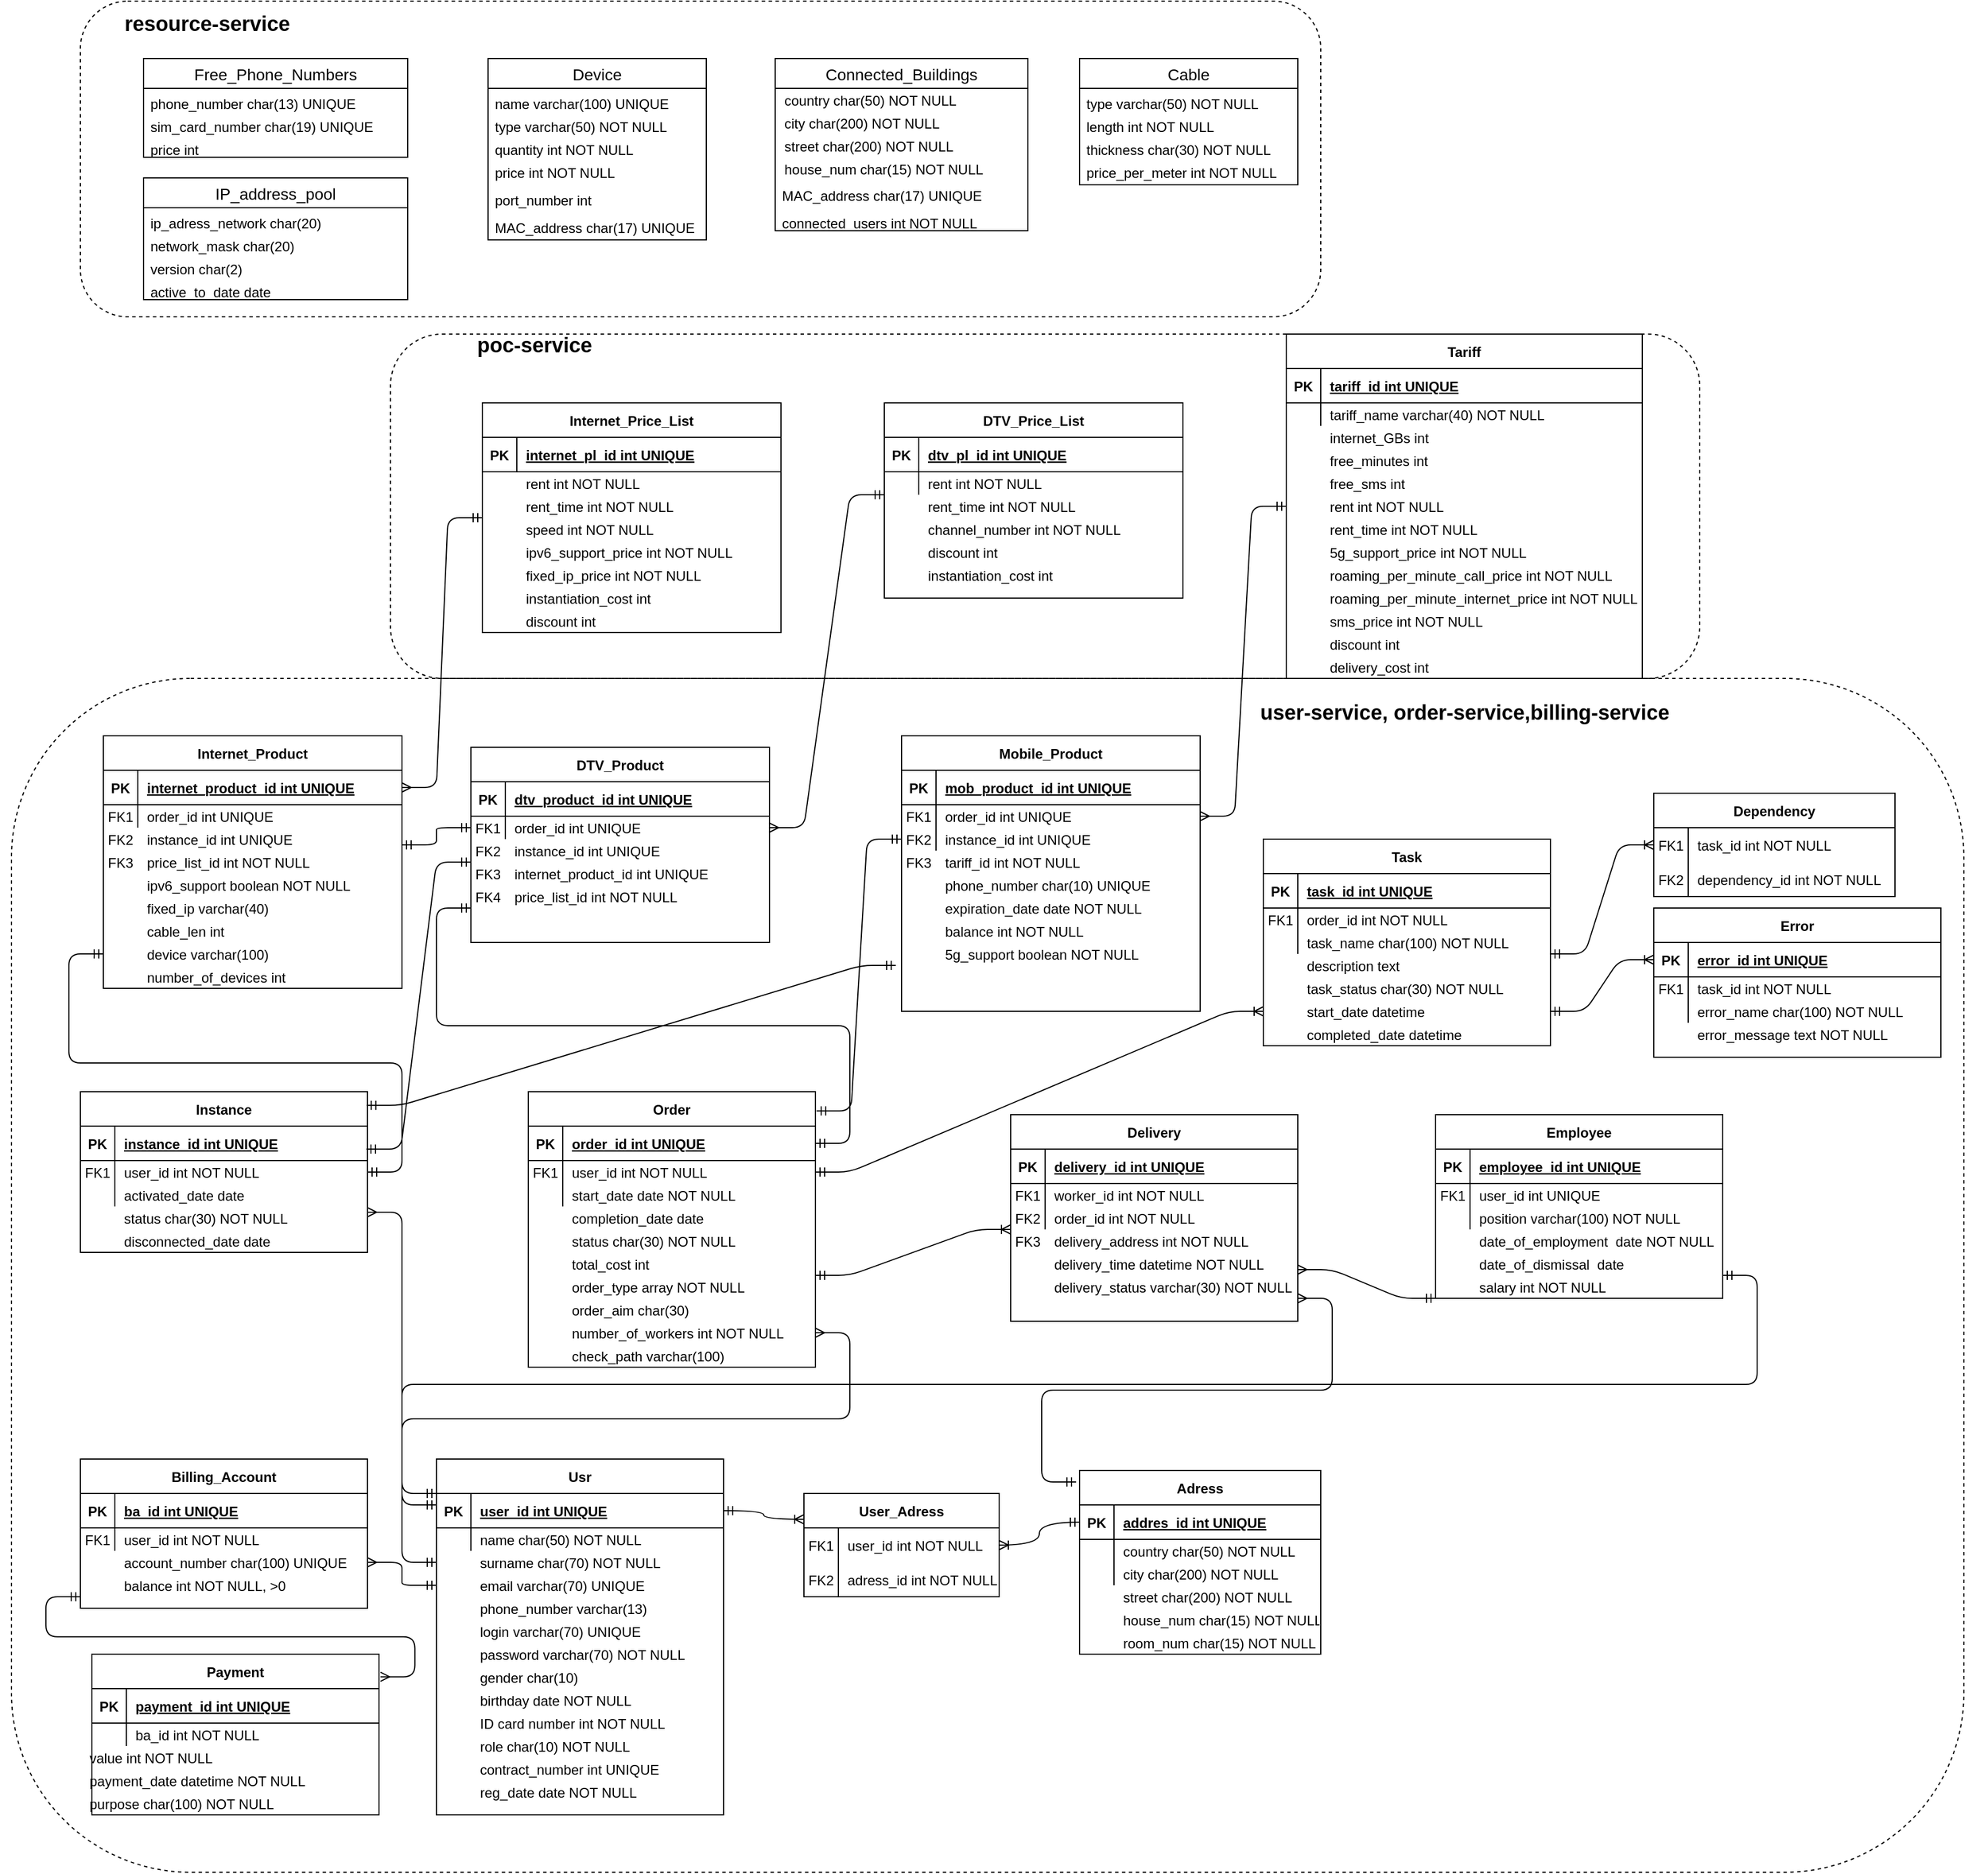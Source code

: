 <mxfile version="13.10.3" type="device"><diagram id="R2lEEEUBdFMjLlhIrx00" name="Page-1"><mxGraphModel dx="1038" dy="1648" grid="1" gridSize="10" guides="1" tooltips="1" connect="1" arrows="1" fold="1" page="1" pageScale="1" pageWidth="850" pageHeight="1100" math="0" shadow="0" extFonts="Permanent Marker^https://fonts.googleapis.com/css?family=Permanent+Marker"><root><mxCell id="0"/><mxCell id="1" parent="0"/><mxCell id="C-vyLk0tnHw3VtMMgP7b-2" value="Order" style="shape=table;startSize=30;container=1;collapsible=1;childLayout=tableLayout;fixedRows=1;rowLines=0;fontStyle=1;align=center;resizeLast=1;" parent="1" vertex="1"><mxGeometry x="470" y="-30" width="250" height="240" as="geometry"/></mxCell><mxCell id="C-vyLk0tnHw3VtMMgP7b-3" value="" style="shape=partialRectangle;collapsible=0;dropTarget=0;pointerEvents=0;fillColor=none;points=[[0,0.5],[1,0.5]];portConstraint=eastwest;top=0;left=0;right=0;bottom=1;" parent="C-vyLk0tnHw3VtMMgP7b-2" vertex="1"><mxGeometry y="30" width="250" height="30" as="geometry"/></mxCell><mxCell id="C-vyLk0tnHw3VtMMgP7b-4" value="PK" style="shape=partialRectangle;overflow=hidden;connectable=0;fillColor=none;top=0;left=0;bottom=0;right=0;fontStyle=1;" parent="C-vyLk0tnHw3VtMMgP7b-3" vertex="1"><mxGeometry width="30" height="30" as="geometry"/></mxCell><mxCell id="C-vyLk0tnHw3VtMMgP7b-5" value="order_id int UNIQUE" style="shape=partialRectangle;overflow=hidden;connectable=0;fillColor=none;top=0;left=0;bottom=0;right=0;align=left;spacingLeft=6;fontStyle=5;" parent="C-vyLk0tnHw3VtMMgP7b-3" vertex="1"><mxGeometry x="30" width="220" height="30" as="geometry"/></mxCell><mxCell id="C-vyLk0tnHw3VtMMgP7b-6" value="" style="shape=partialRectangle;collapsible=0;dropTarget=0;pointerEvents=0;fillColor=none;points=[[0,0.5],[1,0.5]];portConstraint=eastwest;top=0;left=0;right=0;bottom=0;" parent="C-vyLk0tnHw3VtMMgP7b-2" vertex="1"><mxGeometry y="60" width="250" height="20" as="geometry"/></mxCell><mxCell id="C-vyLk0tnHw3VtMMgP7b-7" value="FK1" style="shape=partialRectangle;overflow=hidden;connectable=0;fillColor=none;top=0;left=0;bottom=0;right=0;" parent="C-vyLk0tnHw3VtMMgP7b-6" vertex="1"><mxGeometry width="30" height="20" as="geometry"/></mxCell><mxCell id="C-vyLk0tnHw3VtMMgP7b-8" value="user_id int NOT NULL" style="shape=partialRectangle;overflow=hidden;connectable=0;fillColor=none;top=0;left=0;bottom=0;right=0;align=left;spacingLeft=6;" parent="C-vyLk0tnHw3VtMMgP7b-6" vertex="1"><mxGeometry x="30" width="220" height="20" as="geometry"/></mxCell><mxCell id="C-vyLk0tnHw3VtMMgP7b-9" value="" style="shape=partialRectangle;collapsible=0;dropTarget=0;pointerEvents=0;fillColor=none;points=[[0,0.5],[1,0.5]];portConstraint=eastwest;top=0;left=0;right=0;bottom=0;" parent="C-vyLk0tnHw3VtMMgP7b-2" vertex="1"><mxGeometry y="80" width="250" height="20" as="geometry"/></mxCell><mxCell id="C-vyLk0tnHw3VtMMgP7b-10" value="" style="shape=partialRectangle;overflow=hidden;connectable=0;fillColor=none;top=0;left=0;bottom=0;right=0;" parent="C-vyLk0tnHw3VtMMgP7b-9" vertex="1"><mxGeometry width="30" height="20" as="geometry"/></mxCell><mxCell id="C-vyLk0tnHw3VtMMgP7b-11" value="start_date date NOT NULL" style="shape=partialRectangle;overflow=hidden;connectable=0;fillColor=none;top=0;left=0;bottom=0;right=0;align=left;spacingLeft=6;" parent="C-vyLk0tnHw3VtMMgP7b-9" vertex="1"><mxGeometry x="30" width="220" height="20" as="geometry"/></mxCell><mxCell id="Tg14EY7-5e6eF-W7kVS_-2" value="surname char(70) NOT NULL" style="shape=partialRectangle;overflow=hidden;connectable=0;fillColor=none;top=0;left=0;bottom=0;right=0;align=left;spacingLeft=6;" parent="1" vertex="1"><mxGeometry x="420" y="370" width="220" height="20" as="geometry"/></mxCell><mxCell id="Tg14EY7-5e6eF-W7kVS_-3" value="gender char(10)" style="shape=partialRectangle;overflow=hidden;connectable=0;fillColor=none;top=0;left=0;bottom=0;right=0;align=left;spacingLeft=6;" parent="1" vertex="1"><mxGeometry x="420" y="470" width="220" height="20" as="geometry"/></mxCell><mxCell id="Tg14EY7-5e6eF-W7kVS_-4" value="birthday date NOT NULL" style="shape=partialRectangle;overflow=hidden;connectable=0;fillColor=none;top=0;left=0;bottom=0;right=0;align=left;spacingLeft=6;" parent="1" vertex="1"><mxGeometry x="420" y="490" width="220" height="20" as="geometry"/></mxCell><mxCell id="Tg14EY7-5e6eF-W7kVS_-5" value="ID card number int NOT NULL" style="shape=partialRectangle;overflow=hidden;connectable=0;fillColor=none;top=0;left=0;bottom=0;right=0;align=left;spacingLeft=6;" parent="1" vertex="1"><mxGeometry x="420" y="510" width="220" height="20" as="geometry"/></mxCell><mxCell id="Tg14EY7-5e6eF-W7kVS_-6" value="email varchar(70) UNIQUE" style="shape=partialRectangle;overflow=hidden;connectable=0;fillColor=none;top=0;left=0;bottom=0;right=0;align=left;spacingLeft=6;" parent="1" vertex="1"><mxGeometry x="420" y="390" width="220" height="20" as="geometry"/></mxCell><mxCell id="Tg14EY7-5e6eF-W7kVS_-7" value="phone_number varchar(13) " style="shape=partialRectangle;overflow=hidden;connectable=0;fillColor=none;top=0;left=0;bottom=0;right=0;align=left;spacingLeft=6;" parent="1" vertex="1"><mxGeometry x="420" y="410" width="220" height="20" as="geometry"/></mxCell><mxCell id="Tg14EY7-5e6eF-W7kVS_-8" value="login varchar(70) UNIQUE" style="shape=partialRectangle;overflow=hidden;connectable=0;fillColor=none;top=0;left=0;bottom=0;right=0;align=left;spacingLeft=6;" parent="1" vertex="1"><mxGeometry x="420" y="430" width="220" height="20" as="geometry"/></mxCell><mxCell id="Tg14EY7-5e6eF-W7kVS_-9" value="password varchar(70) NOT NULL " style="shape=partialRectangle;overflow=hidden;connectable=0;fillColor=none;top=0;left=0;bottom=0;right=0;align=left;spacingLeft=6;" parent="1" vertex="1"><mxGeometry x="420" y="450" width="220" height="20" as="geometry"/></mxCell><mxCell id="Tg14EY7-5e6eF-W7kVS_-30" value="street char(200) NOT NULL" style="shape=partialRectangle;overflow=hidden;connectable=0;fillColor=none;top=0;left=0;bottom=0;right=0;align=left;spacingLeft=6;" parent="1" vertex="1"><mxGeometry x="980" y="400" width="170" height="20" as="geometry"/></mxCell><mxCell id="Tg14EY7-5e6eF-W7kVS_-31" value="house_num char(15) NOT NULL" style="shape=partialRectangle;overflow=hidden;connectable=0;fillColor=none;top=0;left=0;bottom=0;right=0;align=left;spacingLeft=6;" parent="1" vertex="1"><mxGeometry x="980" y="420" width="180" height="20" as="geometry"/></mxCell><mxCell id="Tg14EY7-5e6eF-W7kVS_-32" value="room_num char(15) NOT NULL" style="shape=partialRectangle;overflow=hidden;connectable=0;fillColor=none;top=0;left=0;bottom=0;right=0;align=left;spacingLeft=6;" parent="1" vertex="1"><mxGeometry x="980" y="440" width="180" height="20" as="geometry"/></mxCell><mxCell id="Tg14EY7-5e6eF-W7kVS_-33" value="role char(10) NOT NULL" style="shape=partialRectangle;overflow=hidden;connectable=0;fillColor=none;top=0;left=0;bottom=0;right=0;align=left;spacingLeft=6;" parent="1" vertex="1"><mxGeometry x="420" y="530" width="220" height="20" as="geometry"/></mxCell><mxCell id="Tg14EY7-5e6eF-W7kVS_-34" value="reg_date date NOT NULL" style="shape=partialRectangle;overflow=hidden;connectable=0;fillColor=none;top=0;left=0;bottom=0;right=0;align=left;spacingLeft=6;" parent="1" vertex="1"><mxGeometry x="420" y="570" width="220" height="20" as="geometry"/></mxCell><mxCell id="C-vyLk0tnHw3VtMMgP7b-23" value="Usr" style="shape=table;startSize=30;container=1;collapsible=1;childLayout=tableLayout;fixedRows=1;rowLines=0;fontStyle=1;align=center;resizeLast=1;" parent="1" vertex="1"><mxGeometry x="390" y="290" width="250" height="310" as="geometry"/></mxCell><mxCell id="C-vyLk0tnHw3VtMMgP7b-24" value="" style="shape=partialRectangle;collapsible=0;dropTarget=0;pointerEvents=0;fillColor=none;points=[[0,0.5],[1,0.5]];portConstraint=eastwest;top=0;left=0;right=0;bottom=1;" parent="C-vyLk0tnHw3VtMMgP7b-23" vertex="1"><mxGeometry y="30" width="250" height="30" as="geometry"/></mxCell><mxCell id="C-vyLk0tnHw3VtMMgP7b-25" value="PK" style="shape=partialRectangle;overflow=hidden;connectable=0;fillColor=none;top=0;left=0;bottom=0;right=0;fontStyle=1;" parent="C-vyLk0tnHw3VtMMgP7b-24" vertex="1"><mxGeometry width="30" height="30" as="geometry"/></mxCell><mxCell id="C-vyLk0tnHw3VtMMgP7b-26" value="user_id int UNIQUE" style="shape=partialRectangle;overflow=hidden;connectable=0;fillColor=none;top=0;left=0;bottom=0;right=0;align=left;spacingLeft=6;fontStyle=5;" parent="C-vyLk0tnHw3VtMMgP7b-24" vertex="1"><mxGeometry x="30" width="220" height="30" as="geometry"/></mxCell><mxCell id="C-vyLk0tnHw3VtMMgP7b-27" value="" style="shape=partialRectangle;collapsible=0;dropTarget=0;pointerEvents=0;fillColor=none;points=[[0,0.5],[1,0.5]];portConstraint=eastwest;top=0;left=0;right=0;bottom=0;" parent="C-vyLk0tnHw3VtMMgP7b-23" vertex="1"><mxGeometry y="60" width="250" height="20" as="geometry"/></mxCell><mxCell id="C-vyLk0tnHw3VtMMgP7b-28" value="" style="shape=partialRectangle;overflow=hidden;connectable=0;fillColor=none;top=0;left=0;bottom=0;right=0;" parent="C-vyLk0tnHw3VtMMgP7b-27" vertex="1"><mxGeometry width="30" height="20" as="geometry"/></mxCell><mxCell id="C-vyLk0tnHw3VtMMgP7b-29" value="name char(50) NOT NULL" style="shape=partialRectangle;overflow=hidden;connectable=0;fillColor=none;top=0;left=0;bottom=0;right=0;align=left;spacingLeft=6;" parent="C-vyLk0tnHw3VtMMgP7b-27" vertex="1"><mxGeometry x="30" width="220" height="20" as="geometry"/></mxCell><mxCell id="Tg14EY7-5e6eF-W7kVS_-35" value="" style="edgeStyle=orthogonalEdgeStyle;fontSize=12;html=1;endArrow=ERoneToMany;startArrow=ERmandOne;entryX=0;entryY=0.25;entryDx=0;entryDy=0;exitX=1;exitY=0.5;exitDx=0;exitDy=0;curved=1;" parent="1" source="C-vyLk0tnHw3VtMMgP7b-24" target="C-vyLk0tnHw3VtMMgP7b-13" edge="1"><mxGeometry width="100" height="100" relative="1" as="geometry"><mxPoint x="560" y="400" as="sourcePoint"/><mxPoint x="660" y="300" as="targetPoint"/></mxGeometry></mxCell><mxCell id="Tg14EY7-5e6eF-W7kVS_-20" value="Adress" style="shape=table;startSize=30;container=1;collapsible=1;childLayout=tableLayout;fixedRows=1;rowLines=0;fontStyle=1;align=center;resizeLast=1;" parent="1" vertex="1"><mxGeometry x="950" y="300" width="210" height="160" as="geometry"/></mxCell><mxCell id="Tg14EY7-5e6eF-W7kVS_-21" value="" style="shape=partialRectangle;collapsible=0;dropTarget=0;pointerEvents=0;fillColor=none;points=[[0,0.5],[1,0.5]];portConstraint=eastwest;top=0;left=0;right=0;bottom=1;" parent="Tg14EY7-5e6eF-W7kVS_-20" vertex="1"><mxGeometry y="30" width="210" height="30" as="geometry"/></mxCell><mxCell id="Tg14EY7-5e6eF-W7kVS_-22" value="PK" style="shape=partialRectangle;overflow=hidden;connectable=0;fillColor=none;top=0;left=0;bottom=0;right=0;fontStyle=1;" parent="Tg14EY7-5e6eF-W7kVS_-21" vertex="1"><mxGeometry width="30" height="30" as="geometry"/></mxCell><mxCell id="Tg14EY7-5e6eF-W7kVS_-23" value="addres_id int UNIQUE" style="shape=partialRectangle;overflow=hidden;connectable=0;fillColor=none;top=0;left=0;bottom=0;right=0;align=left;spacingLeft=6;fontStyle=5;" parent="Tg14EY7-5e6eF-W7kVS_-21" vertex="1"><mxGeometry x="30" width="180" height="30" as="geometry"/></mxCell><mxCell id="Tg14EY7-5e6eF-W7kVS_-24" value="" style="shape=partialRectangle;collapsible=0;dropTarget=0;pointerEvents=0;fillColor=none;points=[[0,0.5],[1,0.5]];portConstraint=eastwest;top=0;left=0;right=0;bottom=0;" parent="Tg14EY7-5e6eF-W7kVS_-20" vertex="1"><mxGeometry y="60" width="210" height="20" as="geometry"/></mxCell><mxCell id="Tg14EY7-5e6eF-W7kVS_-25" value="" style="shape=partialRectangle;overflow=hidden;connectable=0;fillColor=none;top=0;left=0;bottom=0;right=0;" parent="Tg14EY7-5e6eF-W7kVS_-24" vertex="1"><mxGeometry width="30" height="20" as="geometry"/></mxCell><mxCell id="Tg14EY7-5e6eF-W7kVS_-26" value="country char(50) NOT NULL" style="shape=partialRectangle;overflow=hidden;connectable=0;fillColor=none;top=0;left=0;bottom=0;right=0;align=left;spacingLeft=6;" parent="Tg14EY7-5e6eF-W7kVS_-24" vertex="1"><mxGeometry x="30" width="180" height="20" as="geometry"/></mxCell><mxCell id="Tg14EY7-5e6eF-W7kVS_-27" value="" style="shape=partialRectangle;collapsible=0;dropTarget=0;pointerEvents=0;fillColor=none;points=[[0,0.5],[1,0.5]];portConstraint=eastwest;top=0;left=0;right=0;bottom=0;" parent="Tg14EY7-5e6eF-W7kVS_-20" vertex="1"><mxGeometry y="80" width="210" height="20" as="geometry"/></mxCell><mxCell id="Tg14EY7-5e6eF-W7kVS_-28" value="" style="shape=partialRectangle;overflow=hidden;connectable=0;fillColor=none;top=0;left=0;bottom=0;right=0;" parent="Tg14EY7-5e6eF-W7kVS_-27" vertex="1"><mxGeometry width="30" height="20" as="geometry"/></mxCell><mxCell id="Tg14EY7-5e6eF-W7kVS_-29" value="city char(200) NOT NULL" style="shape=partialRectangle;overflow=hidden;connectable=0;fillColor=none;top=0;left=0;bottom=0;right=0;align=left;spacingLeft=6;" parent="Tg14EY7-5e6eF-W7kVS_-27" vertex="1"><mxGeometry x="30" width="180" height="20" as="geometry"/></mxCell><mxCell id="Tg14EY7-5e6eF-W7kVS_-37" value="" style="edgeStyle=orthogonalEdgeStyle;fontSize=12;html=1;endArrow=ERmandOne;startArrow=ERoneToMany;startFill=0;endFill=0;entryX=0;entryY=0.5;entryDx=0;entryDy=0;exitX=1;exitY=0.5;exitDx=0;exitDy=0;curved=1;" parent="1" source="C-vyLk0tnHw3VtMMgP7b-17" target="Tg14EY7-5e6eF-W7kVS_-21" edge="1"><mxGeometry width="100" height="100" relative="1" as="geometry"><mxPoint x="620" y="777.5" as="sourcePoint"/><mxPoint x="708.98" y="632.994" as="targetPoint"/></mxGeometry></mxCell><mxCell id="C-vyLk0tnHw3VtMMgP7b-13" value="User_Adress" style="shape=table;startSize=30;container=1;collapsible=1;childLayout=tableLayout;fixedRows=1;rowLines=0;fontStyle=1;align=center;resizeLast=1;" parent="1" vertex="1"><mxGeometry x="710" y="320" width="170" height="90" as="geometry"/></mxCell><mxCell id="C-vyLk0tnHw3VtMMgP7b-17" value="" style="shape=partialRectangle;collapsible=0;dropTarget=0;pointerEvents=0;fillColor=none;points=[[0,0.5],[1,0.5]];portConstraint=eastwest;top=0;left=0;right=0;bottom=0;" parent="C-vyLk0tnHw3VtMMgP7b-13" vertex="1"><mxGeometry y="30" width="170" height="30" as="geometry"/></mxCell><mxCell id="C-vyLk0tnHw3VtMMgP7b-18" value="FK1" style="shape=partialRectangle;overflow=hidden;connectable=0;fillColor=none;top=0;left=0;bottom=0;right=0;" parent="C-vyLk0tnHw3VtMMgP7b-17" vertex="1"><mxGeometry width="30" height="30" as="geometry"/></mxCell><mxCell id="C-vyLk0tnHw3VtMMgP7b-19" value="user_id int NOT NULL" style="shape=partialRectangle;overflow=hidden;connectable=0;fillColor=none;top=0;left=0;bottom=0;right=0;align=left;spacingLeft=6;" parent="C-vyLk0tnHw3VtMMgP7b-17" vertex="1"><mxGeometry x="30" width="140" height="30" as="geometry"/></mxCell><mxCell id="C-vyLk0tnHw3VtMMgP7b-20" value="" style="shape=partialRectangle;collapsible=0;dropTarget=0;pointerEvents=0;fillColor=none;points=[[0,0.5],[1,0.5]];portConstraint=eastwest;top=0;left=0;right=0;bottom=0;" parent="C-vyLk0tnHw3VtMMgP7b-13" vertex="1"><mxGeometry y="60" width="170" height="30" as="geometry"/></mxCell><mxCell id="C-vyLk0tnHw3VtMMgP7b-21" value="FK2" style="shape=partialRectangle;overflow=hidden;connectable=0;fillColor=none;top=0;left=0;bottom=0;right=0;" parent="C-vyLk0tnHw3VtMMgP7b-20" vertex="1"><mxGeometry width="30" height="30" as="geometry"/></mxCell><mxCell id="C-vyLk0tnHw3VtMMgP7b-22" value="adress_id int NOT NULL" style="shape=partialRectangle;overflow=hidden;connectable=0;fillColor=none;top=0;left=0;bottom=0;right=0;align=left;spacingLeft=6;" parent="C-vyLk0tnHw3VtMMgP7b-20" vertex="1"><mxGeometry x="30" width="140" height="30" as="geometry"/></mxCell><mxCell id="oZ5dvKjJGMesn2Hxk2ix-1" value="completion_date date " style="shape=partialRectangle;overflow=hidden;connectable=0;fillColor=none;top=0;left=0;bottom=0;right=0;align=left;spacingLeft=6;" parent="1" vertex="1"><mxGeometry x="500" y="70" width="220" height="20" as="geometry"/></mxCell><mxCell id="oZ5dvKjJGMesn2Hxk2ix-2" value="status char(30) NOT NULL " style="shape=partialRectangle;overflow=hidden;connectable=0;fillColor=none;top=0;left=0;bottom=0;right=0;align=left;spacingLeft=6;" parent="1" vertex="1"><mxGeometry x="500" y="90" width="220" height="20" as="geometry"/></mxCell><mxCell id="oZ5dvKjJGMesn2Hxk2ix-12" value="total_cost int " style="shape=partialRectangle;overflow=hidden;connectable=0;fillColor=none;top=0;left=0;bottom=0;right=0;align=left;spacingLeft=6;" parent="1" vertex="1"><mxGeometry x="500" y="110" width="220" height="20" as="geometry"/></mxCell><mxCell id="oZ5dvKjJGMesn2Hxk2ix-13" value="Instance" style="shape=table;startSize=30;container=1;collapsible=1;childLayout=tableLayout;fixedRows=1;rowLines=0;fontStyle=1;align=center;resizeLast=1;" parent="1" vertex="1"><mxGeometry x="80" y="-30" width="250" height="140" as="geometry"/></mxCell><mxCell id="oZ5dvKjJGMesn2Hxk2ix-14" value="" style="shape=partialRectangle;collapsible=0;dropTarget=0;pointerEvents=0;fillColor=none;points=[[0,0.5],[1,0.5]];portConstraint=eastwest;top=0;left=0;right=0;bottom=1;" parent="oZ5dvKjJGMesn2Hxk2ix-13" vertex="1"><mxGeometry y="30" width="250" height="30" as="geometry"/></mxCell><mxCell id="oZ5dvKjJGMesn2Hxk2ix-15" value="PK" style="shape=partialRectangle;overflow=hidden;connectable=0;fillColor=none;top=0;left=0;bottom=0;right=0;fontStyle=1;" parent="oZ5dvKjJGMesn2Hxk2ix-14" vertex="1"><mxGeometry width="30" height="30" as="geometry"/></mxCell><mxCell id="oZ5dvKjJGMesn2Hxk2ix-16" value="instance_id int UNIQUE" style="shape=partialRectangle;overflow=hidden;connectable=0;fillColor=none;top=0;left=0;bottom=0;right=0;align=left;spacingLeft=6;fontStyle=5;" parent="oZ5dvKjJGMesn2Hxk2ix-14" vertex="1"><mxGeometry x="30" width="220" height="30" as="geometry"/></mxCell><mxCell id="oZ5dvKjJGMesn2Hxk2ix-17" value="" style="shape=partialRectangle;collapsible=0;dropTarget=0;pointerEvents=0;fillColor=none;points=[[0,0.5],[1,0.5]];portConstraint=eastwest;top=0;left=0;right=0;bottom=0;" parent="oZ5dvKjJGMesn2Hxk2ix-13" vertex="1"><mxGeometry y="60" width="250" height="20" as="geometry"/></mxCell><mxCell id="oZ5dvKjJGMesn2Hxk2ix-18" value="FK1" style="shape=partialRectangle;overflow=hidden;connectable=0;fillColor=none;top=0;left=0;bottom=0;right=0;" parent="oZ5dvKjJGMesn2Hxk2ix-17" vertex="1"><mxGeometry width="30" height="20" as="geometry"/></mxCell><mxCell id="oZ5dvKjJGMesn2Hxk2ix-19" value="user_id int NOT NULL" style="shape=partialRectangle;overflow=hidden;connectable=0;fillColor=none;top=0;left=0;bottom=0;right=0;align=left;spacingLeft=6;" parent="oZ5dvKjJGMesn2Hxk2ix-17" vertex="1"><mxGeometry x="30" width="220" height="20" as="geometry"/></mxCell><mxCell id="oZ5dvKjJGMesn2Hxk2ix-20" value="" style="shape=partialRectangle;collapsible=0;dropTarget=0;pointerEvents=0;fillColor=none;points=[[0,0.5],[1,0.5]];portConstraint=eastwest;top=0;left=0;right=0;bottom=0;" parent="oZ5dvKjJGMesn2Hxk2ix-13" vertex="1"><mxGeometry y="80" width="250" height="20" as="geometry"/></mxCell><mxCell id="oZ5dvKjJGMesn2Hxk2ix-21" value="" style="shape=partialRectangle;overflow=hidden;connectable=0;fillColor=none;top=0;left=0;bottom=0;right=0;" parent="oZ5dvKjJGMesn2Hxk2ix-20" vertex="1"><mxGeometry width="30" height="20" as="geometry"/></mxCell><mxCell id="oZ5dvKjJGMesn2Hxk2ix-22" value="activated_date date" style="shape=partialRectangle;overflow=hidden;connectable=0;fillColor=none;top=0;left=0;bottom=0;right=0;align=left;spacingLeft=6;" parent="oZ5dvKjJGMesn2Hxk2ix-20" vertex="1"><mxGeometry x="30" width="220" height="20" as="geometry"/></mxCell><mxCell id="oZ5dvKjJGMesn2Hxk2ix-23" value="status char(30) NOT NULL" style="shape=partialRectangle;overflow=hidden;connectable=0;fillColor=none;top=0;left=0;bottom=0;right=0;align=left;spacingLeft=6;" parent="1" vertex="1"><mxGeometry x="110" y="70" width="220" height="20" as="geometry"/></mxCell><mxCell id="oZ5dvKjJGMesn2Hxk2ix-24" value="number_of_workers int NOT NULL" style="shape=partialRectangle;overflow=hidden;connectable=0;fillColor=none;top=0;left=0;bottom=0;right=0;align=left;spacingLeft=6;" parent="1" vertex="1"><mxGeometry x="500" y="170" width="220" height="20" as="geometry"/></mxCell><mxCell id="oZ5dvKjJGMesn2Hxk2ix-27" value="Mobile_Product" style="shape=table;startSize=30;container=1;collapsible=1;childLayout=tableLayout;fixedRows=1;rowLines=0;fontStyle=1;align=center;resizeLast=1;" parent="1" vertex="1"><mxGeometry x="795" y="-340" width="260" height="240" as="geometry"/></mxCell><mxCell id="oZ5dvKjJGMesn2Hxk2ix-28" value="" style="shape=partialRectangle;collapsible=0;dropTarget=0;pointerEvents=0;fillColor=none;points=[[0,0.5],[1,0.5]];portConstraint=eastwest;top=0;left=0;right=0;bottom=1;" parent="oZ5dvKjJGMesn2Hxk2ix-27" vertex="1"><mxGeometry y="30" width="260" height="30" as="geometry"/></mxCell><mxCell id="oZ5dvKjJGMesn2Hxk2ix-29" value="PK" style="shape=partialRectangle;overflow=hidden;connectable=0;fillColor=none;top=0;left=0;bottom=0;right=0;fontStyle=1;" parent="oZ5dvKjJGMesn2Hxk2ix-28" vertex="1"><mxGeometry width="30" height="30" as="geometry"/></mxCell><mxCell id="oZ5dvKjJGMesn2Hxk2ix-30" value="mob_product_id int UNIQUE" style="shape=partialRectangle;overflow=hidden;connectable=0;fillColor=none;top=0;left=0;bottom=0;right=0;align=left;spacingLeft=6;fontStyle=5;" parent="oZ5dvKjJGMesn2Hxk2ix-28" vertex="1"><mxGeometry x="30" width="230" height="30" as="geometry"/></mxCell><mxCell id="oZ5dvKjJGMesn2Hxk2ix-31" value="" style="shape=partialRectangle;collapsible=0;dropTarget=0;pointerEvents=0;fillColor=none;points=[[0,0.5],[1,0.5]];portConstraint=eastwest;top=0;left=0;right=0;bottom=0;" parent="oZ5dvKjJGMesn2Hxk2ix-27" vertex="1"><mxGeometry y="60" width="260" height="20" as="geometry"/></mxCell><mxCell id="oZ5dvKjJGMesn2Hxk2ix-32" value="FK1" style="shape=partialRectangle;overflow=hidden;connectable=0;fillColor=none;top=0;left=0;bottom=0;right=0;" parent="oZ5dvKjJGMesn2Hxk2ix-31" vertex="1"><mxGeometry width="30" height="20" as="geometry"/></mxCell><mxCell id="oZ5dvKjJGMesn2Hxk2ix-33" value="order_id int UNIQUE" style="shape=partialRectangle;overflow=hidden;connectable=0;fillColor=none;top=0;left=0;bottom=0;right=0;align=left;spacingLeft=6;" parent="oZ5dvKjJGMesn2Hxk2ix-31" vertex="1"><mxGeometry x="30" width="230" height="20" as="geometry"/></mxCell><mxCell id="oZ5dvKjJGMesn2Hxk2ix-34" value="" style="shape=partialRectangle;collapsible=0;dropTarget=0;pointerEvents=0;fillColor=none;points=[[0,0.5],[1,0.5]];portConstraint=eastwest;top=0;left=0;right=0;bottom=0;" parent="oZ5dvKjJGMesn2Hxk2ix-27" vertex="1"><mxGeometry y="80" width="260" height="20" as="geometry"/></mxCell><mxCell id="oZ5dvKjJGMesn2Hxk2ix-35" value="" style="shape=partialRectangle;overflow=hidden;connectable=0;fillColor=none;top=0;left=0;bottom=0;right=0;" parent="oZ5dvKjJGMesn2Hxk2ix-34" vertex="1"><mxGeometry width="30" height="20" as="geometry"/></mxCell><mxCell id="oZ5dvKjJGMesn2Hxk2ix-36" value="" style="shape=partialRectangle;overflow=hidden;connectable=0;fillColor=none;top=0;left=0;bottom=0;right=0;align=left;spacingLeft=6;" parent="oZ5dvKjJGMesn2Hxk2ix-34" vertex="1"><mxGeometry x="30" width="230" height="20" as="geometry"/></mxCell><mxCell id="oZ5dvKjJGMesn2Hxk2ix-47" value="" style="edgeStyle=entityRelationEdgeStyle;fontSize=12;html=1;endArrow=ERmandOne;startArrow=ERmany;startFill=0;endFill=0;exitX=1;exitY=0.75;exitDx=0;exitDy=0;" parent="1" source="oZ5dvKjJGMesn2Hxk2ix-13" edge="1"><mxGeometry width="100" height="100" relative="1" as="geometry"><mxPoint x="460" y="160" as="sourcePoint"/><mxPoint x="390" y="380" as="targetPoint"/></mxGeometry></mxCell><mxCell id="oZ5dvKjJGMesn2Hxk2ix-48" value="" style="edgeStyle=entityRelationEdgeStyle;fontSize=12;html=1;endArrow=ERmandOne;startArrow=ERmany;startFill=0;endFill=0;" parent="1" edge="1"><mxGeometry width="100" height="100" relative="1" as="geometry"><mxPoint x="720" y="180" as="sourcePoint"/><mxPoint x="390" y="330" as="targetPoint"/></mxGeometry></mxCell><mxCell id="oZ5dvKjJGMesn2Hxk2ix-52" value="" style="edgeStyle=entityRelationEdgeStyle;fontSize=12;html=1;endArrow=ERmandOne;startArrow=ERmany;startFill=0;endFill=0;" parent="1" edge="1"><mxGeometry width="100" height="100" relative="1" as="geometry"><mxPoint x="1140" y="150" as="sourcePoint"/><mxPoint x="947" y="310" as="targetPoint"/></mxGeometry></mxCell><mxCell id="oZ5dvKjJGMesn2Hxk2ix-53" value="tariff_id int NOT NULL" style="shape=partialRectangle;overflow=hidden;connectable=0;fillColor=none;top=0;left=0;bottom=0;right=0;align=left;spacingLeft=6;" parent="1" vertex="1"><mxGeometry x="825" y="-240" width="230" height="20" as="geometry"/></mxCell><mxCell id="oZ5dvKjJGMesn2Hxk2ix-54" value="FK3" style="shape=partialRectangle;overflow=hidden;connectable=0;fillColor=none;top=0;left=0;bottom=0;right=0;" parent="1" vertex="1"><mxGeometry x="795" y="-240" width="30" height="20" as="geometry"/></mxCell><mxCell id="oZ5dvKjJGMesn2Hxk2ix-55" value="Tariff" style="shape=table;startSize=30;container=1;collapsible=1;childLayout=tableLayout;fixedRows=1;rowLines=0;fontStyle=1;align=center;resizeLast=1;" parent="1" vertex="1"><mxGeometry x="1130" y="-690" width="310" height="300" as="geometry"/></mxCell><mxCell id="oZ5dvKjJGMesn2Hxk2ix-56" value="" style="shape=partialRectangle;collapsible=0;dropTarget=0;pointerEvents=0;fillColor=none;points=[[0,0.5],[1,0.5]];portConstraint=eastwest;top=0;left=0;right=0;bottom=1;" parent="oZ5dvKjJGMesn2Hxk2ix-55" vertex="1"><mxGeometry y="30" width="310" height="30" as="geometry"/></mxCell><mxCell id="oZ5dvKjJGMesn2Hxk2ix-57" value="PK" style="shape=partialRectangle;overflow=hidden;connectable=0;fillColor=none;top=0;left=0;bottom=0;right=0;fontStyle=1;" parent="oZ5dvKjJGMesn2Hxk2ix-56" vertex="1"><mxGeometry width="30" height="30" as="geometry"/></mxCell><mxCell id="oZ5dvKjJGMesn2Hxk2ix-58" value="tariff_id int UNIQUE" style="shape=partialRectangle;overflow=hidden;connectable=0;fillColor=none;top=0;left=0;bottom=0;right=0;align=left;spacingLeft=6;fontStyle=5;" parent="oZ5dvKjJGMesn2Hxk2ix-56" vertex="1"><mxGeometry x="30" width="280" height="30" as="geometry"/></mxCell><mxCell id="oZ5dvKjJGMesn2Hxk2ix-62" value="" style="shape=partialRectangle;collapsible=0;dropTarget=0;pointerEvents=0;fillColor=none;points=[[0,0.5],[1,0.5]];portConstraint=eastwest;top=0;left=0;right=0;bottom=0;" parent="oZ5dvKjJGMesn2Hxk2ix-55" vertex="1"><mxGeometry y="60" width="310" height="20" as="geometry"/></mxCell><mxCell id="oZ5dvKjJGMesn2Hxk2ix-63" value="" style="shape=partialRectangle;overflow=hidden;connectable=0;fillColor=none;top=0;left=0;bottom=0;right=0;" parent="oZ5dvKjJGMesn2Hxk2ix-62" vertex="1"><mxGeometry width="30" height="20" as="geometry"/></mxCell><mxCell id="oZ5dvKjJGMesn2Hxk2ix-64" value="tariff_name varchar(40) NOT NULL" style="shape=partialRectangle;overflow=hidden;connectable=0;fillColor=none;top=0;left=0;bottom=0;right=0;align=left;spacingLeft=6;" parent="oZ5dvKjJGMesn2Hxk2ix-62" vertex="1"><mxGeometry x="30" width="280" height="20" as="geometry"/></mxCell><mxCell id="oZ5dvKjJGMesn2Hxk2ix-65" value="internet_GBs int " style="shape=partialRectangle;overflow=hidden;connectable=0;fillColor=none;top=0;left=0;bottom=0;right=0;align=left;spacingLeft=6;" parent="1" vertex="1"><mxGeometry x="1160" y="-610" width="230" height="20" as="geometry"/></mxCell><mxCell id="oZ5dvKjJGMesn2Hxk2ix-66" value="free_minutes int " style="shape=partialRectangle;overflow=hidden;connectable=0;fillColor=none;top=0;left=0;bottom=0;right=0;align=left;spacingLeft=6;" parent="1" vertex="1"><mxGeometry x="1160" y="-590" width="230" height="20" as="geometry"/></mxCell><mxCell id="oZ5dvKjJGMesn2Hxk2ix-67" value="free_sms int " style="shape=partialRectangle;overflow=hidden;connectable=0;fillColor=none;top=0;left=0;bottom=0;right=0;align=left;spacingLeft=6;" parent="1" vertex="1"><mxGeometry x="1160" y="-570" width="230" height="20" as="geometry"/></mxCell><mxCell id="oZ5dvKjJGMesn2Hxk2ix-69" value="rent int NOT NULL" style="shape=partialRectangle;overflow=hidden;connectable=0;fillColor=none;top=0;left=0;bottom=0;right=0;align=left;spacingLeft=6;" parent="1" vertex="1"><mxGeometry x="1160" y="-550" width="220" height="20" as="geometry"/></mxCell><mxCell id="oZ5dvKjJGMesn2Hxk2ix-70" value="rent_time int NOT NULL" style="shape=partialRectangle;overflow=hidden;connectable=0;fillColor=none;top=0;left=0;bottom=0;right=0;align=left;spacingLeft=6;" parent="1" vertex="1"><mxGeometry x="1160" y="-530" width="220" height="20" as="geometry"/></mxCell><mxCell id="oZ5dvKjJGMesn2Hxk2ix-72" value="expiration_date date NOT NULL" style="shape=partialRectangle;overflow=hidden;connectable=0;fillColor=none;top=0;left=0;bottom=0;right=0;align=left;spacingLeft=6;" parent="1" vertex="1"><mxGeometry x="825" y="-200" width="230" height="20" as="geometry"/></mxCell><mxCell id="oZ5dvKjJGMesn2Hxk2ix-73" value="balance int NOT NULL" style="shape=partialRectangle;overflow=hidden;connectable=0;fillColor=none;top=0;left=0;bottom=0;right=0;align=left;spacingLeft=6;" parent="1" vertex="1"><mxGeometry x="825" y="-180" width="230" height="20" as="geometry"/></mxCell><mxCell id="oZ5dvKjJGMesn2Hxk2ix-74" value="instance_id int UNIQUE" style="shape=partialRectangle;overflow=hidden;connectable=0;fillColor=none;top=0;left=0;bottom=0;right=0;align=left;spacingLeft=6;" parent="1" vertex="1"><mxGeometry x="825" y="-260" width="230" height="20" as="geometry"/></mxCell><mxCell id="oZ5dvKjJGMesn2Hxk2ix-75" value="FK2" style="shape=partialRectangle;overflow=hidden;connectable=0;fillColor=none;top=0;left=0;bottom=0;right=0;" parent="1" vertex="1"><mxGeometry x="795" y="-260" width="30" height="20" as="geometry"/></mxCell><mxCell id="oZ5dvKjJGMesn2Hxk2ix-76" value="" style="edgeStyle=entityRelationEdgeStyle;fontSize=12;html=1;endArrow=ERmandOne;startArrow=ERmany;startFill=0;endFill=0;entryX=0;entryY=0.5;entryDx=0;entryDy=0;exitX=1;exitY=0.5;exitDx=0;exitDy=0;" parent="1" source="oZ5dvKjJGMesn2Hxk2ix-31" target="oZ5dvKjJGMesn2Hxk2ix-55" edge="1"><mxGeometry width="100" height="100" relative="1" as="geometry"><mxPoint x="1040" y="-250" as="sourcePoint"/><mxPoint x="1146.64" y="70.0" as="targetPoint"/></mxGeometry></mxCell><mxCell id="oZ5dvKjJGMesn2Hxk2ix-78" value="" style="edgeStyle=entityRelationEdgeStyle;fontSize=12;html=1;endArrow=ERmandOne;startArrow=ERmandOne;entryX=0;entryY=0.5;entryDx=0;entryDy=0;exitX=1.004;exitY=0.07;exitDx=0;exitDy=0;exitPerimeter=0;" parent="1" source="C-vyLk0tnHw3VtMMgP7b-2" target="oZ5dvKjJGMesn2Hxk2ix-34" edge="1"><mxGeometry width="100" height="100" relative="1" as="geometry"><mxPoint x="430" y="-80" as="sourcePoint"/><mxPoint x="530" y="-180" as="targetPoint"/></mxGeometry></mxCell><mxCell id="oZ5dvKjJGMesn2Hxk2ix-80" value="" style="edgeStyle=entityRelationEdgeStyle;fontSize=12;html=1;endArrow=ERmandOne;startArrow=ERmandOne;exitX=0.997;exitY=0.085;exitDx=0;exitDy=0;exitPerimeter=0;" parent="1" source="oZ5dvKjJGMesn2Hxk2ix-13" edge="1"><mxGeometry width="100" height="100" relative="1" as="geometry"><mxPoint x="310" y="70.0" as="sourcePoint"/><mxPoint x="790" y="-140" as="targetPoint"/></mxGeometry></mxCell><mxCell id="7euknkzbAlAUNUdWbIWV-1" value="DTV_Product" style="shape=table;startSize=30;container=1;collapsible=1;childLayout=tableLayout;fixedRows=1;rowLines=0;fontStyle=1;align=center;resizeLast=1;" parent="1" vertex="1"><mxGeometry x="420" y="-330" width="260" height="170" as="geometry"/></mxCell><mxCell id="7euknkzbAlAUNUdWbIWV-2" value="" style="shape=partialRectangle;collapsible=0;dropTarget=0;pointerEvents=0;fillColor=none;points=[[0,0.5],[1,0.5]];portConstraint=eastwest;top=0;left=0;right=0;bottom=1;" parent="7euknkzbAlAUNUdWbIWV-1" vertex="1"><mxGeometry y="30" width="260" height="30" as="geometry"/></mxCell><mxCell id="7euknkzbAlAUNUdWbIWV-3" value="PK" style="shape=partialRectangle;overflow=hidden;connectable=0;fillColor=none;top=0;left=0;bottom=0;right=0;fontStyle=1;" parent="7euknkzbAlAUNUdWbIWV-2" vertex="1"><mxGeometry width="30" height="30" as="geometry"/></mxCell><mxCell id="7euknkzbAlAUNUdWbIWV-4" value="dtv_product_id int UNIQUE" style="shape=partialRectangle;overflow=hidden;connectable=0;fillColor=none;top=0;left=0;bottom=0;right=0;align=left;spacingLeft=6;fontStyle=5;" parent="7euknkzbAlAUNUdWbIWV-2" vertex="1"><mxGeometry x="30" width="230" height="30" as="geometry"/></mxCell><mxCell id="7euknkzbAlAUNUdWbIWV-5" value="" style="shape=partialRectangle;collapsible=0;dropTarget=0;pointerEvents=0;fillColor=none;points=[[0,0.5],[1,0.5]];portConstraint=eastwest;top=0;left=0;right=0;bottom=0;" parent="7euknkzbAlAUNUdWbIWV-1" vertex="1"><mxGeometry y="60" width="260" height="20" as="geometry"/></mxCell><mxCell id="7euknkzbAlAUNUdWbIWV-6" value="FK1" style="shape=partialRectangle;overflow=hidden;connectable=0;fillColor=none;top=0;left=0;bottom=0;right=0;" parent="7euknkzbAlAUNUdWbIWV-5" vertex="1"><mxGeometry width="30" height="20" as="geometry"/></mxCell><mxCell id="7euknkzbAlAUNUdWbIWV-7" value="order_id int UNIQUE" style="shape=partialRectangle;overflow=hidden;connectable=0;fillColor=none;top=0;left=0;bottom=0;right=0;align=left;spacingLeft=6;" parent="7euknkzbAlAUNUdWbIWV-5" vertex="1"><mxGeometry x="30" width="230" height="20" as="geometry"/></mxCell><mxCell id="7euknkzbAlAUNUdWbIWV-15" value="instance_id int UNIQUE" style="shape=partialRectangle;overflow=hidden;connectable=0;fillColor=none;top=0;left=0;bottom=0;right=0;align=left;spacingLeft=6;" parent="1" vertex="1"><mxGeometry x="450" y="-250" width="230" height="20" as="geometry"/></mxCell><mxCell id="7euknkzbAlAUNUdWbIWV-16" value="FK2" style="shape=partialRectangle;overflow=hidden;connectable=0;fillColor=none;top=0;left=0;bottom=0;right=0;" parent="1" vertex="1"><mxGeometry x="420" y="-250" width="30" height="20" as="geometry"/></mxCell><mxCell id="7euknkzbAlAUNUdWbIWV-18" value="channel_number int NOT NULL" style="shape=partialRectangle;overflow=hidden;connectable=0;fillColor=none;top=0;left=0;bottom=0;right=0;align=left;spacingLeft=6;" parent="1" vertex="1"><mxGeometry x="810" y="-530" width="230" height="20" as="geometry"/></mxCell><mxCell id="7euknkzbAlAUNUdWbIWV-19" value="internet_product_id int UNIQUE" style="shape=partialRectangle;overflow=hidden;connectable=0;fillColor=none;top=0;left=0;bottom=0;right=0;align=left;spacingLeft=6;" parent="1" vertex="1"><mxGeometry x="450" y="-230" width="230" height="20" as="geometry"/></mxCell><mxCell id="7euknkzbAlAUNUdWbIWV-20" value="Internet_Product" style="shape=table;startSize=30;container=1;collapsible=1;childLayout=tableLayout;fixedRows=1;rowLines=0;fontStyle=1;align=center;resizeLast=1;" parent="1" vertex="1"><mxGeometry x="100" y="-340" width="260" height="220" as="geometry"/></mxCell><mxCell id="7euknkzbAlAUNUdWbIWV-21" value="" style="shape=partialRectangle;collapsible=0;dropTarget=0;pointerEvents=0;fillColor=none;points=[[0,0.5],[1,0.5]];portConstraint=eastwest;top=0;left=0;right=0;bottom=1;" parent="7euknkzbAlAUNUdWbIWV-20" vertex="1"><mxGeometry y="30" width="260" height="30" as="geometry"/></mxCell><mxCell id="7euknkzbAlAUNUdWbIWV-22" value="PK" style="shape=partialRectangle;overflow=hidden;connectable=0;fillColor=none;top=0;left=0;bottom=0;right=0;fontStyle=1;" parent="7euknkzbAlAUNUdWbIWV-21" vertex="1"><mxGeometry width="30" height="30" as="geometry"/></mxCell><mxCell id="7euknkzbAlAUNUdWbIWV-23" value="internet_product_id int UNIQUE" style="shape=partialRectangle;overflow=hidden;connectable=0;fillColor=none;top=0;left=0;bottom=0;right=0;align=left;spacingLeft=6;fontStyle=5;" parent="7euknkzbAlAUNUdWbIWV-21" vertex="1"><mxGeometry x="30" width="230" height="30" as="geometry"/></mxCell><mxCell id="7euknkzbAlAUNUdWbIWV-24" value="" style="shape=partialRectangle;collapsible=0;dropTarget=0;pointerEvents=0;fillColor=none;points=[[0,0.5],[1,0.5]];portConstraint=eastwest;top=0;left=0;right=0;bottom=0;" parent="7euknkzbAlAUNUdWbIWV-20" vertex="1"><mxGeometry y="60" width="260" height="20" as="geometry"/></mxCell><mxCell id="7euknkzbAlAUNUdWbIWV-25" value="FK1" style="shape=partialRectangle;overflow=hidden;connectable=0;fillColor=none;top=0;left=0;bottom=0;right=0;" parent="7euknkzbAlAUNUdWbIWV-24" vertex="1"><mxGeometry width="30" height="20" as="geometry"/></mxCell><mxCell id="7euknkzbAlAUNUdWbIWV-26" value="order_id int UNIQUE" style="shape=partialRectangle;overflow=hidden;connectable=0;fillColor=none;top=0;left=0;bottom=0;right=0;align=left;spacingLeft=6;" parent="7euknkzbAlAUNUdWbIWV-24" vertex="1"><mxGeometry x="30" width="230" height="20" as="geometry"/></mxCell><mxCell id="7euknkzbAlAUNUdWbIWV-28" value="instance_id int UNIQUE" style="shape=partialRectangle;overflow=hidden;connectable=0;fillColor=none;top=0;left=0;bottom=0;right=0;align=left;spacingLeft=6;" parent="1" vertex="1"><mxGeometry x="130" y="-260" width="230" height="20" as="geometry"/></mxCell><mxCell id="7euknkzbAlAUNUdWbIWV-29" value="FK2" style="shape=partialRectangle;overflow=hidden;connectable=0;fillColor=none;top=0;left=0;bottom=0;right=0;" parent="1" vertex="1"><mxGeometry x="100" y="-260" width="30" height="20" as="geometry"/></mxCell><mxCell id="7euknkzbAlAUNUdWbIWV-32" value="FK3" style="shape=partialRectangle;overflow=hidden;connectable=0;fillColor=none;top=0;left=0;bottom=0;right=0;" parent="1" vertex="1"><mxGeometry x="420" y="-230" width="30" height="20" as="geometry"/></mxCell><mxCell id="7euknkzbAlAUNUdWbIWV-33" value="ipv6_support boolean NOT NULL" style="shape=partialRectangle;overflow=hidden;connectable=0;fillColor=none;top=0;left=0;bottom=0;right=0;align=left;spacingLeft=6;" parent="1" vertex="1"><mxGeometry x="130" y="-220" width="230" height="20" as="geometry"/></mxCell><mxCell id="7euknkzbAlAUNUdWbIWV-34" value="fixed_ip varchar(40)  " style="shape=partialRectangle;overflow=hidden;connectable=0;fillColor=none;top=0;left=0;bottom=0;right=0;align=left;spacingLeft=6;" parent="1" vertex="1"><mxGeometry x="130" y="-200" width="230" height="20" as="geometry"/></mxCell><mxCell id="7euknkzbAlAUNUdWbIWV-35" value="DTV_Price_List" style="shape=table;startSize=30;container=1;collapsible=1;childLayout=tableLayout;fixedRows=1;rowLines=0;fontStyle=1;align=center;resizeLast=1;" parent="1" vertex="1"><mxGeometry x="780" y="-630" width="260" height="170" as="geometry"/></mxCell><mxCell id="7euknkzbAlAUNUdWbIWV-36" value="" style="shape=partialRectangle;collapsible=0;dropTarget=0;pointerEvents=0;fillColor=none;points=[[0,0.5],[1,0.5]];portConstraint=eastwest;top=0;left=0;right=0;bottom=1;" parent="7euknkzbAlAUNUdWbIWV-35" vertex="1"><mxGeometry y="30" width="260" height="30" as="geometry"/></mxCell><mxCell id="7euknkzbAlAUNUdWbIWV-37" value="PK" style="shape=partialRectangle;overflow=hidden;connectable=0;fillColor=none;top=0;left=0;bottom=0;right=0;fontStyle=1;" parent="7euknkzbAlAUNUdWbIWV-36" vertex="1"><mxGeometry width="30" height="30" as="geometry"/></mxCell><mxCell id="7euknkzbAlAUNUdWbIWV-38" value="dtv_pl_id int UNIQUE" style="shape=partialRectangle;overflow=hidden;connectable=0;fillColor=none;top=0;left=0;bottom=0;right=0;align=left;spacingLeft=6;fontStyle=5;" parent="7euknkzbAlAUNUdWbIWV-36" vertex="1"><mxGeometry x="30" width="230" height="30" as="geometry"/></mxCell><mxCell id="7euknkzbAlAUNUdWbIWV-39" value="" style="shape=partialRectangle;collapsible=0;dropTarget=0;pointerEvents=0;fillColor=none;points=[[0,0.5],[1,0.5]];portConstraint=eastwest;top=0;left=0;right=0;bottom=0;" parent="7euknkzbAlAUNUdWbIWV-35" vertex="1"><mxGeometry y="60" width="260" height="20" as="geometry"/></mxCell><mxCell id="7euknkzbAlAUNUdWbIWV-40" value="" style="shape=partialRectangle;overflow=hidden;connectable=0;fillColor=none;top=0;left=0;bottom=0;right=0;" parent="7euknkzbAlAUNUdWbIWV-39" vertex="1"><mxGeometry width="30" height="20" as="geometry"/></mxCell><mxCell id="7euknkzbAlAUNUdWbIWV-41" value="rent int NOT NULL" style="shape=partialRectangle;overflow=hidden;connectable=0;fillColor=none;top=0;left=0;bottom=0;right=0;align=left;spacingLeft=6;" parent="7euknkzbAlAUNUdWbIWV-39" vertex="1"><mxGeometry x="30" width="230" height="20" as="geometry"/></mxCell><mxCell id="7euknkzbAlAUNUdWbIWV-42" value="" style="edgeStyle=entityRelationEdgeStyle;fontSize=12;html=1;endArrow=ERmandOne;startArrow=ERmany;startFill=0;endFill=0;entryX=0;entryY=0.5;entryDx=0;entryDy=0;exitX=1;exitY=0.5;exitDx=0;exitDy=0;" parent="1" source="7euknkzbAlAUNUdWbIWV-5" edge="1"><mxGeometry width="100" height="100" relative="1" as="geometry"><mxPoint x="710" y="-265" as="sourcePoint"/><mxPoint x="780" y="-550" as="targetPoint"/></mxGeometry></mxCell><mxCell id="7euknkzbAlAUNUdWbIWV-43" value="rent_time int NOT NULL" style="shape=partialRectangle;overflow=hidden;connectable=0;fillColor=none;top=0;left=0;bottom=0;right=0;align=left;spacingLeft=6;" parent="1" vertex="1"><mxGeometry x="810" y="-550" width="220" height="20" as="geometry"/></mxCell><mxCell id="7euknkzbAlAUNUdWbIWV-44" value="speed int NOT NULL" style="shape=partialRectangle;overflow=hidden;connectable=0;fillColor=none;top=0;left=0;bottom=0;right=0;align=left;spacingLeft=6;" parent="1" vertex="1"><mxGeometry x="460" y="-530" width="230" height="20" as="geometry"/></mxCell><mxCell id="7euknkzbAlAUNUdWbIWV-45" value="phone_number char(10) UNIQUE" style="shape=partialRectangle;overflow=hidden;connectable=0;fillColor=none;top=0;left=0;bottom=0;right=0;align=left;spacingLeft=6;" parent="1" vertex="1"><mxGeometry x="825" y="-220" width="230" height="20" as="geometry"/></mxCell><mxCell id="7euknkzbAlAUNUdWbIWV-46" value="" style="edgeStyle=entityRelationEdgeStyle;fontSize=12;html=1;endArrow=ERmandOne;startArrow=ERmandOne;" parent="1" edge="1"><mxGeometry width="100" height="100" relative="1" as="geometry"><mxPoint x="329" y="20" as="sourcePoint"/><mxPoint x="420" y="-230" as="targetPoint"/></mxGeometry></mxCell><mxCell id="7euknkzbAlAUNUdWbIWV-47" value="" style="edgeStyle=entityRelationEdgeStyle;fontSize=12;html=1;endArrow=ERmandOne;startArrow=ERmandOne;exitX=1;exitY=0.5;exitDx=0;exitDy=0;" parent="1" source="C-vyLk0tnHw3VtMMgP7b-3" edge="1"><mxGeometry width="100" height="100" relative="1" as="geometry"><mxPoint x="309.25" y="40.4" as="sourcePoint"/><mxPoint x="420" y="-190" as="targetPoint"/></mxGeometry></mxCell><mxCell id="7euknkzbAlAUNUdWbIWV-48" value="" style="edgeStyle=entityRelationEdgeStyle;fontSize=12;html=1;endArrow=ERmandOne;startArrow=ERmandOne;exitX=1;exitY=0.5;exitDx=0;exitDy=0;" parent="1" source="oZ5dvKjJGMesn2Hxk2ix-17" edge="1"><mxGeometry width="100" height="100" relative="1" as="geometry"><mxPoint x="309.25" y="40.4" as="sourcePoint"/><mxPoint x="100" y="-150" as="targetPoint"/></mxGeometry></mxCell><mxCell id="7euknkzbAlAUNUdWbIWV-50" value="Internet_Price_List" style="shape=table;startSize=30;container=1;collapsible=1;childLayout=tableLayout;fixedRows=1;rowLines=0;fontStyle=1;align=center;resizeLast=1;" parent="1" vertex="1"><mxGeometry x="430" y="-630" width="260" height="200" as="geometry"/></mxCell><mxCell id="7euknkzbAlAUNUdWbIWV-51" value="" style="shape=partialRectangle;collapsible=0;dropTarget=0;pointerEvents=0;fillColor=none;points=[[0,0.5],[1,0.5]];portConstraint=eastwest;top=0;left=0;right=0;bottom=1;" parent="7euknkzbAlAUNUdWbIWV-50" vertex="1"><mxGeometry y="30" width="260" height="30" as="geometry"/></mxCell><mxCell id="7euknkzbAlAUNUdWbIWV-52" value="PK" style="shape=partialRectangle;overflow=hidden;connectable=0;fillColor=none;top=0;left=0;bottom=0;right=0;fontStyle=1;" parent="7euknkzbAlAUNUdWbIWV-51" vertex="1"><mxGeometry width="30" height="30" as="geometry"/></mxCell><mxCell id="7euknkzbAlAUNUdWbIWV-53" value="internet_pl_id int UNIQUE" style="shape=partialRectangle;overflow=hidden;connectable=0;fillColor=none;top=0;left=0;bottom=0;right=0;align=left;spacingLeft=6;fontStyle=5;" parent="7euknkzbAlAUNUdWbIWV-51" vertex="1"><mxGeometry x="30" width="230" height="30" as="geometry"/></mxCell><mxCell id="7euknkzbAlAUNUdWbIWV-57" value="rent_time int NOT NULL" style="shape=partialRectangle;overflow=hidden;connectable=0;fillColor=none;top=0;left=0;bottom=0;right=0;align=left;spacingLeft=6;" parent="1" vertex="1"><mxGeometry x="460" y="-550" width="220" height="20" as="geometry"/></mxCell><mxCell id="7euknkzbAlAUNUdWbIWV-58" value="ipv6_support_price int NOT NULL" style="shape=partialRectangle;overflow=hidden;connectable=0;fillColor=none;top=0;left=0;bottom=0;right=0;align=left;spacingLeft=6;" parent="1" vertex="1"><mxGeometry x="460" y="-510" width="230" height="20" as="geometry"/></mxCell><mxCell id="7euknkzbAlAUNUdWbIWV-59" value="fixed_ip_price int NOT NULL" style="shape=partialRectangle;overflow=hidden;connectable=0;fillColor=none;top=0;left=0;bottom=0;right=0;align=left;spacingLeft=6;" parent="1" vertex="1"><mxGeometry x="460" y="-490" width="230" height="20" as="geometry"/></mxCell><mxCell id="7euknkzbAlAUNUdWbIWV-60" value="" style="edgeStyle=entityRelationEdgeStyle;fontSize=12;html=1;endArrow=ERmandOne;startArrow=ERmany;startFill=0;endFill=0;entryX=0;entryY=0.5;entryDx=0;entryDy=0;exitX=1;exitY=0.5;exitDx=0;exitDy=0;" parent="1" source="7euknkzbAlAUNUdWbIWV-21" target="7euknkzbAlAUNUdWbIWV-50" edge="1"><mxGeometry width="100" height="100" relative="1" as="geometry"><mxPoint x="380" y="-330" as="sourcePoint"/><mxPoint x="470" y="-570" as="targetPoint"/></mxGeometry></mxCell><mxCell id="7euknkzbAlAUNUdWbIWV-64" value="cable_len int   " style="shape=partialRectangle;overflow=hidden;connectable=0;fillColor=none;top=0;left=0;bottom=0;right=0;align=left;spacingLeft=6;" parent="1" vertex="1"><mxGeometry x="130" y="-180" width="230" height="20" as="geometry"/></mxCell><mxCell id="7euknkzbAlAUNUdWbIWV-65" value="device varchar(100)   " style="shape=partialRectangle;overflow=hidden;connectable=0;fillColor=none;top=0;left=0;bottom=0;right=0;align=left;spacingLeft=6;" parent="1" vertex="1"><mxGeometry x="130" y="-160" width="230" height="20" as="geometry"/></mxCell><mxCell id="7euknkzbAlAUNUdWbIWV-66" value="5g_support_price int NOT NULL" style="shape=partialRectangle;overflow=hidden;connectable=0;fillColor=none;top=0;left=0;bottom=0;right=0;align=left;spacingLeft=6;" parent="1" vertex="1"><mxGeometry x="1160" y="-510" width="220" height="20" as="geometry"/></mxCell><mxCell id="7euknkzbAlAUNUdWbIWV-67" value="5g_support boolean NOT NULL" style="shape=partialRectangle;overflow=hidden;connectable=0;fillColor=none;top=0;left=0;bottom=0;right=0;align=left;spacingLeft=6;" parent="1" vertex="1"><mxGeometry x="825" y="-160" width="220" height="20" as="geometry"/></mxCell><mxCell id="7euknkzbAlAUNUdWbIWV-68" value="roaming_per_minute_call_price int NOT NULL" style="shape=partialRectangle;overflow=hidden;connectable=0;fillColor=none;top=0;left=0;bottom=0;right=0;align=left;spacingLeft=6;" parent="1" vertex="1"><mxGeometry x="1160" y="-490" width="270" height="20" as="geometry"/></mxCell><mxCell id="7euknkzbAlAUNUdWbIWV-69" value="roaming_per_minute_internet_price int NOT NULL" style="shape=partialRectangle;overflow=hidden;connectable=0;fillColor=none;top=0;left=0;bottom=0;right=0;align=left;spacingLeft=6;" parent="1" vertex="1"><mxGeometry x="1160" y="-470" width="280" height="20" as="geometry"/></mxCell><mxCell id="7euknkzbAlAUNUdWbIWV-70" value="sms_price int NOT NULL" style="shape=partialRectangle;overflow=hidden;connectable=0;fillColor=none;top=0;left=0;bottom=0;right=0;align=left;spacingLeft=6;" parent="1" vertex="1"><mxGeometry x="1160" y="-450" width="280" height="20" as="geometry"/></mxCell><mxCell id="7euknkzbAlAUNUdWbIWV-71" value="rent int NOT NULL" style="shape=partialRectangle;overflow=hidden;connectable=0;fillColor=none;top=0;left=0;bottom=0;right=0;align=left;spacingLeft=6;" parent="1" vertex="1"><mxGeometry x="460" y="-570" width="220" height="20" as="geometry"/></mxCell><mxCell id="7euknkzbAlAUNUdWbIWV-73" value="price_list_id int NOT NULL" style="shape=partialRectangle;overflow=hidden;connectable=0;fillColor=none;top=0;left=0;bottom=0;right=0;align=left;spacingLeft=6;" parent="1" vertex="1"><mxGeometry x="130" y="-240" width="230" height="20" as="geometry"/></mxCell><mxCell id="7euknkzbAlAUNUdWbIWV-74" value="FK3" style="shape=partialRectangle;overflow=hidden;connectable=0;fillColor=none;top=0;left=0;bottom=0;right=0;" parent="1" vertex="1"><mxGeometry x="100" y="-240" width="30" height="20" as="geometry"/></mxCell><mxCell id="7euknkzbAlAUNUdWbIWV-78" value="price_list_id int NOT NULL" style="shape=partialRectangle;overflow=hidden;connectable=0;fillColor=none;top=0;left=0;bottom=0;right=0;align=left;spacingLeft=6;" parent="1" vertex="1"><mxGeometry x="450" y="-210" width="230" height="20" as="geometry"/></mxCell><mxCell id="7euknkzbAlAUNUdWbIWV-79" value="FK4" style="shape=partialRectangle;overflow=hidden;connectable=0;fillColor=none;top=0;left=0;bottom=0;right=0;" parent="1" vertex="1"><mxGeometry x="420" y="-210" width="30" height="20" as="geometry"/></mxCell><mxCell id="7euknkzbAlAUNUdWbIWV-80" value="" style="edgeStyle=entityRelationEdgeStyle;fontSize=12;html=1;endArrow=ERmandOne;startArrow=ERmandOne;entryX=0;entryY=0.5;entryDx=0;entryDy=0;" parent="1" target="7euknkzbAlAUNUdWbIWV-5" edge="1"><mxGeometry width="100" height="100" relative="1" as="geometry"><mxPoint x="360" y="-245" as="sourcePoint"/><mxPoint x="440" y="-140" as="targetPoint"/></mxGeometry></mxCell><mxCell id="7euknkzbAlAUNUdWbIWV-85" value="Device" style="swimlane;fontStyle=0;childLayout=stackLayout;horizontal=1;startSize=26;horizontalStack=0;resizeParent=1;resizeParentMax=0;resizeLast=0;collapsible=1;marginBottom=0;align=center;fontSize=14;" parent="1" vertex="1"><mxGeometry x="435" y="-930" width="190" height="158" as="geometry"/></mxCell><mxCell id="7euknkzbAlAUNUdWbIWV-86" value="name varchar(100) UNIQUE" style="text;strokeColor=none;fillColor=none;spacingLeft=4;spacingRight=4;overflow=hidden;rotatable=0;points=[[0,0.5],[1,0.5]];portConstraint=eastwest;fontSize=12;" parent="7euknkzbAlAUNUdWbIWV-85" vertex="1"><mxGeometry y="26" width="190" height="20" as="geometry"/></mxCell><mxCell id="7euknkzbAlAUNUdWbIWV-87" value="type varchar(50) NOT NULL" style="text;strokeColor=none;fillColor=none;spacingLeft=4;spacingRight=4;overflow=hidden;rotatable=0;points=[[0,0.5],[1,0.5]];portConstraint=eastwest;fontSize=12;" parent="7euknkzbAlAUNUdWbIWV-85" vertex="1"><mxGeometry y="46" width="190" height="20" as="geometry"/></mxCell><mxCell id="7euknkzbAlAUNUdWbIWV-89" value="quantity int NOT NULL" style="text;strokeColor=none;fillColor=none;spacingLeft=4;spacingRight=4;overflow=hidden;rotatable=0;points=[[0,0.5],[1,0.5]];portConstraint=eastwest;fontSize=12;" parent="7euknkzbAlAUNUdWbIWV-85" vertex="1"><mxGeometry y="66" width="190" height="20" as="geometry"/></mxCell><mxCell id="7euknkzbAlAUNUdWbIWV-90" value="price int NOT NULL" style="text;strokeColor=none;fillColor=none;spacingLeft=4;spacingRight=4;overflow=hidden;rotatable=0;points=[[0,0.5],[1,0.5]];portConstraint=eastwest;fontSize=12;" parent="7euknkzbAlAUNUdWbIWV-85" vertex="1"><mxGeometry y="86" width="190" height="24" as="geometry"/></mxCell><mxCell id="Z4bMLcBOY-vLe8YcdrmL-47" value="port_number int" style="text;strokeColor=none;fillColor=none;spacingLeft=4;spacingRight=4;overflow=hidden;rotatable=0;points=[[0,0.5],[1,0.5]];portConstraint=eastwest;fontSize=12;" parent="7euknkzbAlAUNUdWbIWV-85" vertex="1"><mxGeometry y="110" width="190" height="24" as="geometry"/></mxCell><mxCell id="Z4bMLcBOY-vLe8YcdrmL-24" value="MAC_address char(17) UNIQUE" style="text;strokeColor=none;fillColor=none;spacingLeft=4;spacingRight=4;overflow=hidden;rotatable=0;points=[[0,0.5],[1,0.5]];portConstraint=eastwest;fontSize=12;" parent="7euknkzbAlAUNUdWbIWV-85" vertex="1"><mxGeometry y="134" width="190" height="24" as="geometry"/></mxCell><mxCell id="7euknkzbAlAUNUdWbIWV-91" value="Delivery" style="shape=table;startSize=30;container=1;collapsible=1;childLayout=tableLayout;fixedRows=1;rowLines=0;fontStyle=1;align=center;resizeLast=1;" parent="1" vertex="1"><mxGeometry x="890" y="-10" width="250" height="180" as="geometry"/></mxCell><mxCell id="7euknkzbAlAUNUdWbIWV-92" value="" style="shape=partialRectangle;collapsible=0;dropTarget=0;pointerEvents=0;fillColor=none;points=[[0,0.5],[1,0.5]];portConstraint=eastwest;top=0;left=0;right=0;bottom=1;" parent="7euknkzbAlAUNUdWbIWV-91" vertex="1"><mxGeometry y="30" width="250" height="30" as="geometry"/></mxCell><mxCell id="7euknkzbAlAUNUdWbIWV-93" value="PK" style="shape=partialRectangle;overflow=hidden;connectable=0;fillColor=none;top=0;left=0;bottom=0;right=0;fontStyle=1;" parent="7euknkzbAlAUNUdWbIWV-92" vertex="1"><mxGeometry width="30" height="30" as="geometry"/></mxCell><mxCell id="7euknkzbAlAUNUdWbIWV-94" value="delivery_id int UNIQUE" style="shape=partialRectangle;overflow=hidden;connectable=0;fillColor=none;top=0;left=0;bottom=0;right=0;align=left;spacingLeft=6;fontStyle=5;" parent="7euknkzbAlAUNUdWbIWV-92" vertex="1"><mxGeometry x="30" width="220" height="30" as="geometry"/></mxCell><mxCell id="7euknkzbAlAUNUdWbIWV-95" value="" style="shape=partialRectangle;collapsible=0;dropTarget=0;pointerEvents=0;fillColor=none;points=[[0,0.5],[1,0.5]];portConstraint=eastwest;top=0;left=0;right=0;bottom=0;" parent="7euknkzbAlAUNUdWbIWV-91" vertex="1"><mxGeometry y="60" width="250" height="20" as="geometry"/></mxCell><mxCell id="7euknkzbAlAUNUdWbIWV-96" value="FK1" style="shape=partialRectangle;overflow=hidden;connectable=0;fillColor=none;top=0;left=0;bottom=0;right=0;" parent="7euknkzbAlAUNUdWbIWV-95" vertex="1"><mxGeometry width="30" height="20" as="geometry"/></mxCell><mxCell id="7euknkzbAlAUNUdWbIWV-97" value="worker_id int NOT NULL" style="shape=partialRectangle;overflow=hidden;connectable=0;fillColor=none;top=0;left=0;bottom=0;right=0;align=left;spacingLeft=6;" parent="7euknkzbAlAUNUdWbIWV-95" vertex="1"><mxGeometry x="30" width="220" height="20" as="geometry"/></mxCell><mxCell id="7euknkzbAlAUNUdWbIWV-98" value="" style="shape=partialRectangle;collapsible=0;dropTarget=0;pointerEvents=0;fillColor=none;points=[[0,0.5],[1,0.5]];portConstraint=eastwest;top=0;left=0;right=0;bottom=0;" parent="7euknkzbAlAUNUdWbIWV-91" vertex="1"><mxGeometry y="80" width="250" height="20" as="geometry"/></mxCell><mxCell id="7euknkzbAlAUNUdWbIWV-99" value="" style="shape=partialRectangle;overflow=hidden;connectable=0;fillColor=none;top=0;left=0;bottom=0;right=0;" parent="7euknkzbAlAUNUdWbIWV-98" vertex="1"><mxGeometry width="30" height="20" as="geometry"/></mxCell><mxCell id="7euknkzbAlAUNUdWbIWV-100" value="" style="shape=partialRectangle;overflow=hidden;connectable=0;fillColor=none;top=0;left=0;bottom=0;right=0;align=left;spacingLeft=6;" parent="7euknkzbAlAUNUdWbIWV-98" vertex="1"><mxGeometry x="30" width="220" height="20" as="geometry"/></mxCell><mxCell id="7euknkzbAlAUNUdWbIWV-103" value="order_id int NOT NULL" style="shape=partialRectangle;overflow=hidden;connectable=0;fillColor=none;top=0;left=0;bottom=0;right=0;align=left;spacingLeft=6;" parent="1" vertex="1"><mxGeometry x="920" y="70" width="230" height="20" as="geometry"/></mxCell><mxCell id="7euknkzbAlAUNUdWbIWV-104" value="FK2" style="shape=partialRectangle;overflow=hidden;connectable=0;fillColor=none;top=0;left=0;bottom=0;right=0;" parent="1" vertex="1"><mxGeometry x="890" y="70" width="30" height="20" as="geometry"/></mxCell><mxCell id="7euknkzbAlAUNUdWbIWV-105" value="delivery_time datetime NOT NULL " style="shape=partialRectangle;overflow=hidden;connectable=0;fillColor=none;top=0;left=0;bottom=0;right=0;align=left;spacingLeft=6;" parent="1" vertex="1"><mxGeometry x="920" y="110" width="220" height="20" as="geometry"/></mxCell><mxCell id="7euknkzbAlAUNUdWbIWV-106" value="delivery_address int NOT NULL " style="shape=partialRectangle;overflow=hidden;connectable=0;fillColor=none;top=0;left=0;bottom=0;right=0;align=left;spacingLeft=6;" parent="1" vertex="1"><mxGeometry x="920" y="90" width="220" height="20" as="geometry"/></mxCell><mxCell id="7euknkzbAlAUNUdWbIWV-107" value="FK3" style="shape=partialRectangle;overflow=hidden;connectable=0;fillColor=none;top=0;left=0;bottom=0;right=0;" parent="1" vertex="1"><mxGeometry x="890" y="90" width="30" height="20" as="geometry"/></mxCell><mxCell id="7euknkzbAlAUNUdWbIWV-108" value="delivery_status varchar(30) NOT NULL " style="shape=partialRectangle;overflow=hidden;connectable=0;fillColor=none;top=0;left=0;bottom=0;right=0;align=left;spacingLeft=6;" parent="1" vertex="1"><mxGeometry x="920" y="130" width="220" height="20" as="geometry"/></mxCell><mxCell id="7euknkzbAlAUNUdWbIWV-109" value="Employee" style="shape=table;startSize=30;container=1;collapsible=1;childLayout=tableLayout;fixedRows=1;rowLines=0;fontStyle=1;align=center;resizeLast=1;" parent="1" vertex="1"><mxGeometry x="1260" y="-10" width="250" height="160" as="geometry"/></mxCell><mxCell id="7euknkzbAlAUNUdWbIWV-110" value="" style="shape=partialRectangle;collapsible=0;dropTarget=0;pointerEvents=0;fillColor=none;points=[[0,0.5],[1,0.5]];portConstraint=eastwest;top=0;left=0;right=0;bottom=1;" parent="7euknkzbAlAUNUdWbIWV-109" vertex="1"><mxGeometry y="30" width="250" height="30" as="geometry"/></mxCell><mxCell id="7euknkzbAlAUNUdWbIWV-111" value="PK" style="shape=partialRectangle;overflow=hidden;connectable=0;fillColor=none;top=0;left=0;bottom=0;right=0;fontStyle=1;" parent="7euknkzbAlAUNUdWbIWV-110" vertex="1"><mxGeometry width="30" height="30" as="geometry"/></mxCell><mxCell id="7euknkzbAlAUNUdWbIWV-112" value="employee_id int UNIQUE" style="shape=partialRectangle;overflow=hidden;connectable=0;fillColor=none;top=0;left=0;bottom=0;right=0;align=left;spacingLeft=6;fontStyle=5;" parent="7euknkzbAlAUNUdWbIWV-110" vertex="1"><mxGeometry x="30" width="220" height="30" as="geometry"/></mxCell><mxCell id="7euknkzbAlAUNUdWbIWV-113" value="" style="shape=partialRectangle;collapsible=0;dropTarget=0;pointerEvents=0;fillColor=none;points=[[0,0.5],[1,0.5]];portConstraint=eastwest;top=0;left=0;right=0;bottom=0;" parent="7euknkzbAlAUNUdWbIWV-109" vertex="1"><mxGeometry y="60" width="250" height="20" as="geometry"/></mxCell><mxCell id="7euknkzbAlAUNUdWbIWV-114" value="" style="shape=partialRectangle;overflow=hidden;connectable=0;fillColor=none;top=0;left=0;bottom=0;right=0;" parent="7euknkzbAlAUNUdWbIWV-113" vertex="1"><mxGeometry width="30" height="20" as="geometry"/></mxCell><mxCell id="7euknkzbAlAUNUdWbIWV-115" value="" style="shape=partialRectangle;overflow=hidden;connectable=0;fillColor=none;top=0;left=0;bottom=0;right=0;align=left;spacingLeft=6;" parent="7euknkzbAlAUNUdWbIWV-113" vertex="1"><mxGeometry x="30" width="220" height="20" as="geometry"/></mxCell><mxCell id="7euknkzbAlAUNUdWbIWV-116" value="" style="shape=partialRectangle;collapsible=0;dropTarget=0;pointerEvents=0;fillColor=none;points=[[0,0.5],[1,0.5]];portConstraint=eastwest;top=0;left=0;right=0;bottom=0;" parent="7euknkzbAlAUNUdWbIWV-109" vertex="1"><mxGeometry y="80" width="250" height="20" as="geometry"/></mxCell><mxCell id="7euknkzbAlAUNUdWbIWV-117" value="" style="shape=partialRectangle;overflow=hidden;connectable=0;fillColor=none;top=0;left=0;bottom=0;right=0;" parent="7euknkzbAlAUNUdWbIWV-116" vertex="1"><mxGeometry width="30" height="20" as="geometry"/></mxCell><mxCell id="7euknkzbAlAUNUdWbIWV-118" value="" style="shape=partialRectangle;overflow=hidden;connectable=0;fillColor=none;top=0;left=0;bottom=0;right=0;align=left;spacingLeft=6;" parent="7euknkzbAlAUNUdWbIWV-116" vertex="1"><mxGeometry x="30" width="220" height="20" as="geometry"/></mxCell><mxCell id="7euknkzbAlAUNUdWbIWV-126" value="date_of_employment  date NOT NULL" style="shape=partialRectangle;overflow=hidden;connectable=0;fillColor=none;top=0;left=0;bottom=0;right=0;align=left;spacingLeft=6;" parent="1" vertex="1"><mxGeometry x="1290" y="90" width="220" height="20" as="geometry"/></mxCell><mxCell id="7euknkzbAlAUNUdWbIWV-127" value="date_of_dismissal  date" style="shape=partialRectangle;overflow=hidden;connectable=0;fillColor=none;top=0;left=0;bottom=0;right=0;align=left;spacingLeft=6;" parent="1" vertex="1"><mxGeometry x="1290" y="110" width="220" height="20" as="geometry"/></mxCell><mxCell id="7euknkzbAlAUNUdWbIWV-128" value="salary int NOT NULL" style="shape=partialRectangle;overflow=hidden;connectable=0;fillColor=none;top=0;left=0;bottom=0;right=0;align=left;spacingLeft=6;" parent="1" vertex="1"><mxGeometry x="1290" y="130" width="220" height="20" as="geometry"/></mxCell><mxCell id="7euknkzbAlAUNUdWbIWV-129" value="position varchar(100) NOT NULL" style="shape=partialRectangle;overflow=hidden;connectable=0;fillColor=none;top=0;left=0;bottom=0;right=0;align=left;spacingLeft=6;" parent="1" vertex="1"><mxGeometry x="1290" y="70" width="220" height="20" as="geometry"/></mxCell><mxCell id="7euknkzbAlAUNUdWbIWV-130" value="" style="edgeStyle=entityRelationEdgeStyle;fontSize=12;html=1;endArrow=ERmandOne;startArrow=ERmany;startFill=0;endFill=0;exitX=1;exitY=0.75;exitDx=0;exitDy=0;" parent="1" source="7euknkzbAlAUNUdWbIWV-91" edge="1"><mxGeometry width="100" height="100" relative="1" as="geometry"><mxPoint x="1130" y="210" as="sourcePoint"/><mxPoint x="1260" y="150" as="targetPoint"/></mxGeometry></mxCell><mxCell id="7euknkzbAlAUNUdWbIWV-131" value="" style="edgeStyle=entityRelationEdgeStyle;fontSize=12;html=1;endArrow=ERoneToMany;startArrow=ERmandOne;" parent="1" edge="1"><mxGeometry width="100" height="100" relative="1" as="geometry"><mxPoint x="720" y="130" as="sourcePoint"/><mxPoint x="890" y="90" as="targetPoint"/></mxGeometry></mxCell><mxCell id="sr2vEk2eAGeMw82J5lJr-1" value="user_id int UNIQUE" style="shape=partialRectangle;overflow=hidden;connectable=0;fillColor=none;top=0;left=0;bottom=0;right=0;align=left;spacingLeft=6;" parent="1" vertex="1"><mxGeometry x="1290" y="50" width="220" height="20" as="geometry"/></mxCell><mxCell id="sr2vEk2eAGeMw82J5lJr-2" value="FK1" style="shape=partialRectangle;overflow=hidden;connectable=0;fillColor=none;top=0;left=0;bottom=0;right=0;" parent="1" vertex="1"><mxGeometry x="1260" y="50" width="30" height="20" as="geometry"/></mxCell><mxCell id="sr2vEk2eAGeMw82J5lJr-3" value="" style="edgeStyle=entityRelationEdgeStyle;fontSize=12;html=1;endArrow=ERmandOne;startArrow=ERmandOne;" parent="1" edge="1"><mxGeometry width="100" height="100" relative="1" as="geometry"><mxPoint x="1510" y="130" as="sourcePoint"/><mxPoint x="390" y="320" as="targetPoint"/></mxGeometry></mxCell><mxCell id="sr2vEk2eAGeMw82J5lJr-4" value="discount int " style="shape=partialRectangle;overflow=hidden;connectable=0;fillColor=none;top=0;left=0;bottom=0;right=0;align=left;spacingLeft=6;" parent="1" vertex="1"><mxGeometry x="460" y="-450" width="230" height="20" as="geometry"/></mxCell><mxCell id="sr2vEk2eAGeMw82J5lJr-6" value="discount int " style="shape=partialRectangle;overflow=hidden;connectable=0;fillColor=none;top=0;left=0;bottom=0;right=0;align=left;spacingLeft=6;" parent="1" vertex="1"><mxGeometry x="810" y="-510" width="230" height="20" as="geometry"/></mxCell><mxCell id="sr2vEk2eAGeMw82J5lJr-7" value="discount int " style="shape=partialRectangle;overflow=hidden;connectable=0;fillColor=none;top=0;left=0;bottom=0;right=0;align=left;spacingLeft=6;" parent="1" vertex="1"><mxGeometry x="1160" y="-430" width="230" height="20" as="geometry"/></mxCell><mxCell id="sr2vEk2eAGeMw82J5lJr-8" value="contract_number int UNIQUE" style="shape=partialRectangle;overflow=hidden;connectable=0;fillColor=none;top=0;left=0;bottom=0;right=0;align=left;spacingLeft=6;" parent="1" vertex="1"><mxGeometry x="420" y="550" width="220" height="20" as="geometry"/></mxCell><mxCell id="8ZM3WRs4sCQ5xQhCXq_b-1" value="order_type array NOT NULL" style="shape=partialRectangle;overflow=hidden;connectable=0;fillColor=none;top=0;left=0;bottom=0;right=0;align=left;spacingLeft=6;" parent="1" vertex="1"><mxGeometry x="500" y="130" width="220" height="20" as="geometry"/></mxCell><mxCell id="8ZM3WRs4sCQ5xQhCXq_b-2" value="order_aim char(30)" style="shape=partialRectangle;overflow=hidden;connectable=0;fillColor=none;top=0;left=0;bottom=0;right=0;align=left;spacingLeft=6;" parent="1" vertex="1"><mxGeometry x="500" y="150" width="220" height="20" as="geometry"/></mxCell><mxCell id="8ZM3WRs4sCQ5xQhCXq_b-3" value="disconnected_date date" style="shape=partialRectangle;overflow=hidden;connectable=0;fillColor=none;top=0;left=0;bottom=0;right=0;align=left;spacingLeft=6;" parent="1" vertex="1"><mxGeometry x="110" y="90" width="220" height="20" as="geometry"/></mxCell><mxCell id="8ZM3WRs4sCQ5xQhCXq_b-4" value="Task" style="shape=table;startSize=30;container=1;collapsible=1;childLayout=tableLayout;fixedRows=1;rowLines=0;fontStyle=1;align=center;resizeLast=1;" parent="1" vertex="1"><mxGeometry x="1110" y="-250" width="250" height="180" as="geometry"/></mxCell><mxCell id="8ZM3WRs4sCQ5xQhCXq_b-5" value="" style="shape=partialRectangle;collapsible=0;dropTarget=0;pointerEvents=0;fillColor=none;points=[[0,0.5],[1,0.5]];portConstraint=eastwest;top=0;left=0;right=0;bottom=1;" parent="8ZM3WRs4sCQ5xQhCXq_b-4" vertex="1"><mxGeometry y="30" width="250" height="30" as="geometry"/></mxCell><mxCell id="8ZM3WRs4sCQ5xQhCXq_b-6" value="PK" style="shape=partialRectangle;overflow=hidden;connectable=0;fillColor=none;top=0;left=0;bottom=0;right=0;fontStyle=1;" parent="8ZM3WRs4sCQ5xQhCXq_b-5" vertex="1"><mxGeometry width="30" height="30" as="geometry"/></mxCell><mxCell id="8ZM3WRs4sCQ5xQhCXq_b-7" value="task_id int UNIQUE" style="shape=partialRectangle;overflow=hidden;connectable=0;fillColor=none;top=0;left=0;bottom=0;right=0;align=left;spacingLeft=6;fontStyle=5;" parent="8ZM3WRs4sCQ5xQhCXq_b-5" vertex="1"><mxGeometry x="30" width="220" height="30" as="geometry"/></mxCell><mxCell id="8ZM3WRs4sCQ5xQhCXq_b-8" value="" style="shape=partialRectangle;collapsible=0;dropTarget=0;pointerEvents=0;fillColor=none;points=[[0,0.5],[1,0.5]];portConstraint=eastwest;top=0;left=0;right=0;bottom=0;" parent="8ZM3WRs4sCQ5xQhCXq_b-4" vertex="1"><mxGeometry y="60" width="250" height="20" as="geometry"/></mxCell><mxCell id="8ZM3WRs4sCQ5xQhCXq_b-9" value="FK1" style="shape=partialRectangle;overflow=hidden;connectable=0;fillColor=none;top=0;left=0;bottom=0;right=0;" parent="8ZM3WRs4sCQ5xQhCXq_b-8" vertex="1"><mxGeometry width="30" height="20" as="geometry"/></mxCell><mxCell id="8ZM3WRs4sCQ5xQhCXq_b-10" value="order_id int NOT NULL" style="shape=partialRectangle;overflow=hidden;connectable=0;fillColor=none;top=0;left=0;bottom=0;right=0;align=left;spacingLeft=6;" parent="8ZM3WRs4sCQ5xQhCXq_b-8" vertex="1"><mxGeometry x="30" width="220" height="20" as="geometry"/></mxCell><mxCell id="8ZM3WRs4sCQ5xQhCXq_b-11" value="" style="shape=partialRectangle;collapsible=0;dropTarget=0;pointerEvents=0;fillColor=none;points=[[0,0.5],[1,0.5]];portConstraint=eastwest;top=0;left=0;right=0;bottom=0;" parent="8ZM3WRs4sCQ5xQhCXq_b-4" vertex="1"><mxGeometry y="80" width="250" height="20" as="geometry"/></mxCell><mxCell id="8ZM3WRs4sCQ5xQhCXq_b-12" value="" style="shape=partialRectangle;overflow=hidden;connectable=0;fillColor=none;top=0;left=0;bottom=0;right=0;" parent="8ZM3WRs4sCQ5xQhCXq_b-11" vertex="1"><mxGeometry width="30" height="20" as="geometry"/></mxCell><mxCell id="8ZM3WRs4sCQ5xQhCXq_b-13" value="" style="shape=partialRectangle;overflow=hidden;connectable=0;fillColor=none;top=0;left=0;bottom=0;right=0;align=left;spacingLeft=6;" parent="8ZM3WRs4sCQ5xQhCXq_b-11" vertex="1"><mxGeometry x="30" width="220" height="20" as="geometry"/></mxCell><mxCell id="8ZM3WRs4sCQ5xQhCXq_b-24" value="Dependency" style="shape=table;startSize=30;container=1;collapsible=1;childLayout=tableLayout;fixedRows=1;rowLines=0;fontStyle=1;align=center;resizeLast=1;" parent="1" vertex="1"><mxGeometry x="1450" y="-290" width="210" height="90" as="geometry"/></mxCell><mxCell id="8ZM3WRs4sCQ5xQhCXq_b-25" value="" style="shape=partialRectangle;collapsible=0;dropTarget=0;pointerEvents=0;fillColor=none;points=[[0,0.5],[1,0.5]];portConstraint=eastwest;top=0;left=0;right=0;bottom=0;" parent="8ZM3WRs4sCQ5xQhCXq_b-24" vertex="1"><mxGeometry y="30" width="210" height="30" as="geometry"/></mxCell><mxCell id="8ZM3WRs4sCQ5xQhCXq_b-26" value="FK1" style="shape=partialRectangle;overflow=hidden;connectable=0;fillColor=none;top=0;left=0;bottom=0;right=0;" parent="8ZM3WRs4sCQ5xQhCXq_b-25" vertex="1"><mxGeometry width="30" height="30" as="geometry"/></mxCell><mxCell id="8ZM3WRs4sCQ5xQhCXq_b-27" value="task_id int NOT NULL" style="shape=partialRectangle;overflow=hidden;connectable=0;fillColor=none;top=0;left=0;bottom=0;right=0;align=left;spacingLeft=6;" parent="8ZM3WRs4sCQ5xQhCXq_b-25" vertex="1"><mxGeometry x="30" width="180" height="30" as="geometry"/></mxCell><mxCell id="8ZM3WRs4sCQ5xQhCXq_b-28" value="" style="shape=partialRectangle;collapsible=0;dropTarget=0;pointerEvents=0;fillColor=none;points=[[0,0.5],[1,0.5]];portConstraint=eastwest;top=0;left=0;right=0;bottom=0;" parent="8ZM3WRs4sCQ5xQhCXq_b-24" vertex="1"><mxGeometry y="60" width="210" height="30" as="geometry"/></mxCell><mxCell id="8ZM3WRs4sCQ5xQhCXq_b-29" value="FK2" style="shape=partialRectangle;overflow=hidden;connectable=0;fillColor=none;top=0;left=0;bottom=0;right=0;" parent="8ZM3WRs4sCQ5xQhCXq_b-28" vertex="1"><mxGeometry width="30" height="30" as="geometry"/></mxCell><mxCell id="8ZM3WRs4sCQ5xQhCXq_b-30" value="dependency_id int NOT NULL" style="shape=partialRectangle;overflow=hidden;connectable=0;fillColor=none;top=0;left=0;bottom=0;right=0;align=left;spacingLeft=6;" parent="8ZM3WRs4sCQ5xQhCXq_b-28" vertex="1"><mxGeometry x="30" width="180" height="30" as="geometry"/></mxCell><mxCell id="8ZM3WRs4sCQ5xQhCXq_b-31" value="task_name char(100) NOT NULL" style="shape=partialRectangle;overflow=hidden;connectable=0;fillColor=none;top=0;left=0;bottom=0;right=0;align=left;spacingLeft=6;" parent="1" vertex="1"><mxGeometry x="1140" y="-170" width="220" height="20" as="geometry"/></mxCell><mxCell id="8ZM3WRs4sCQ5xQhCXq_b-32" value="task_status char(30) NOT NULL" style="shape=partialRectangle;overflow=hidden;connectable=0;fillColor=none;top=0;left=0;bottom=0;right=0;align=left;spacingLeft=6;" parent="1" vertex="1"><mxGeometry x="1140" y="-130" width="220" height="20" as="geometry"/></mxCell><mxCell id="8ZM3WRs4sCQ5xQhCXq_b-33" value="start_date datetime " style="shape=partialRectangle;overflow=hidden;connectable=0;fillColor=none;top=0;left=0;bottom=0;right=0;align=left;spacingLeft=6;" parent="1" vertex="1"><mxGeometry x="1140" y="-110" width="220" height="20" as="geometry"/></mxCell><mxCell id="8ZM3WRs4sCQ5xQhCXq_b-34" value="completed_date datetime" style="shape=partialRectangle;overflow=hidden;connectable=0;fillColor=none;top=0;left=0;bottom=0;right=0;align=left;spacingLeft=6;" parent="1" vertex="1"><mxGeometry x="1140" y="-90" width="220" height="20" as="geometry"/></mxCell><mxCell id="8ZM3WRs4sCQ5xQhCXq_b-35" value="" style="edgeStyle=entityRelationEdgeStyle;fontSize=12;html=1;endArrow=ERoneToMany;startArrow=ERmandOne;entryX=0;entryY=0.5;entryDx=0;entryDy=0;" parent="1" target="8ZM3WRs4sCQ5xQhCXq_b-25" edge="1"><mxGeometry width="100" height="100" relative="1" as="geometry"><mxPoint x="1360" y="-150" as="sourcePoint"/><mxPoint x="1580" y="-150" as="targetPoint"/></mxGeometry></mxCell><mxCell id="8ZM3WRs4sCQ5xQhCXq_b-36" value="" style="edgeStyle=entityRelationEdgeStyle;fontSize=12;html=1;endArrow=ERoneToMany;startArrow=ERmandOne;exitX=1;exitY=0.5;exitDx=0;exitDy=0;" parent="1" source="C-vyLk0tnHw3VtMMgP7b-6" edge="1"><mxGeometry width="100" height="100" relative="1" as="geometry"><mxPoint x="790" y="5" as="sourcePoint"/><mxPoint x="1110" y="-100" as="targetPoint"/></mxGeometry></mxCell><mxCell id="8ZM3WRs4sCQ5xQhCXq_b-37" value="Error" style="shape=table;startSize=30;container=1;collapsible=1;childLayout=tableLayout;fixedRows=1;rowLines=0;fontStyle=1;align=center;resizeLast=1;" parent="1" vertex="1"><mxGeometry x="1450" y="-190" width="250" height="130" as="geometry"/></mxCell><mxCell id="8ZM3WRs4sCQ5xQhCXq_b-38" value="" style="shape=partialRectangle;collapsible=0;dropTarget=0;pointerEvents=0;fillColor=none;points=[[0,0.5],[1,0.5]];portConstraint=eastwest;top=0;left=0;right=0;bottom=1;" parent="8ZM3WRs4sCQ5xQhCXq_b-37" vertex="1"><mxGeometry y="30" width="250" height="30" as="geometry"/></mxCell><mxCell id="8ZM3WRs4sCQ5xQhCXq_b-39" value="PK" style="shape=partialRectangle;overflow=hidden;connectable=0;fillColor=none;top=0;left=0;bottom=0;right=0;fontStyle=1;" parent="8ZM3WRs4sCQ5xQhCXq_b-38" vertex="1"><mxGeometry width="30" height="30" as="geometry"/></mxCell><mxCell id="8ZM3WRs4sCQ5xQhCXq_b-40" value="error_id int UNIQUE" style="shape=partialRectangle;overflow=hidden;connectable=0;fillColor=none;top=0;left=0;bottom=0;right=0;align=left;spacingLeft=6;fontStyle=5;" parent="8ZM3WRs4sCQ5xQhCXq_b-38" vertex="1"><mxGeometry x="30" width="220" height="30" as="geometry"/></mxCell><mxCell id="8ZM3WRs4sCQ5xQhCXq_b-41" value="" style="shape=partialRectangle;collapsible=0;dropTarget=0;pointerEvents=0;fillColor=none;points=[[0,0.5],[1,0.5]];portConstraint=eastwest;top=0;left=0;right=0;bottom=0;" parent="8ZM3WRs4sCQ5xQhCXq_b-37" vertex="1"><mxGeometry y="60" width="250" height="20" as="geometry"/></mxCell><mxCell id="8ZM3WRs4sCQ5xQhCXq_b-42" value="FK1" style="shape=partialRectangle;overflow=hidden;connectable=0;fillColor=none;top=0;left=0;bottom=0;right=0;" parent="8ZM3WRs4sCQ5xQhCXq_b-41" vertex="1"><mxGeometry width="30" height="20" as="geometry"/></mxCell><mxCell id="8ZM3WRs4sCQ5xQhCXq_b-43" value="task_id int NOT NULL" style="shape=partialRectangle;overflow=hidden;connectable=0;fillColor=none;top=0;left=0;bottom=0;right=0;align=left;spacingLeft=6;" parent="8ZM3WRs4sCQ5xQhCXq_b-41" vertex="1"><mxGeometry x="30" width="220" height="20" as="geometry"/></mxCell><mxCell id="8ZM3WRs4sCQ5xQhCXq_b-44" value="" style="shape=partialRectangle;collapsible=0;dropTarget=0;pointerEvents=0;fillColor=none;points=[[0,0.5],[1,0.5]];portConstraint=eastwest;top=0;left=0;right=0;bottom=0;" parent="8ZM3WRs4sCQ5xQhCXq_b-37" vertex="1"><mxGeometry y="80" width="250" height="20" as="geometry"/></mxCell><mxCell id="8ZM3WRs4sCQ5xQhCXq_b-45" value="" style="shape=partialRectangle;overflow=hidden;connectable=0;fillColor=none;top=0;left=0;bottom=0;right=0;" parent="8ZM3WRs4sCQ5xQhCXq_b-44" vertex="1"><mxGeometry width="30" height="20" as="geometry"/></mxCell><mxCell id="8ZM3WRs4sCQ5xQhCXq_b-46" value="" style="shape=partialRectangle;overflow=hidden;connectable=0;fillColor=none;top=0;left=0;bottom=0;right=0;align=left;spacingLeft=6;" parent="8ZM3WRs4sCQ5xQhCXq_b-44" vertex="1"><mxGeometry x="30" width="220" height="20" as="geometry"/></mxCell><mxCell id="8ZM3WRs4sCQ5xQhCXq_b-47" value="error_name char(100) NOT NULL" style="shape=partialRectangle;overflow=hidden;connectable=0;fillColor=none;top=0;left=0;bottom=0;right=0;align=left;spacingLeft=6;" parent="1" vertex="1"><mxGeometry x="1480" y="-110" width="220" height="20" as="geometry"/></mxCell><mxCell id="8ZM3WRs4sCQ5xQhCXq_b-48" value="error_message text NOT NULL" style="shape=partialRectangle;overflow=hidden;connectable=0;fillColor=none;top=0;left=0;bottom=0;right=0;align=left;spacingLeft=6;" parent="1" vertex="1"><mxGeometry x="1480" y="-90" width="220" height="20" as="geometry"/></mxCell><mxCell id="8ZM3WRs4sCQ5xQhCXq_b-49" value="" style="edgeStyle=entityRelationEdgeStyle;fontSize=12;html=1;endArrow=ERoneToMany;startArrow=ERmandOne;entryX=0;entryY=0.5;entryDx=0;entryDy=0;" parent="1" target="8ZM3WRs4sCQ5xQhCXq_b-38" edge="1"><mxGeometry width="100" height="100" relative="1" as="geometry"><mxPoint x="1360" y="-100" as="sourcePoint"/><mxPoint x="1450" y="-60" as="targetPoint"/></mxGeometry></mxCell><mxCell id="8ZM3WRs4sCQ5xQhCXq_b-50" value="description text " style="shape=partialRectangle;overflow=hidden;connectable=0;fillColor=none;top=0;left=0;bottom=0;right=0;align=left;spacingLeft=6;" parent="1" vertex="1"><mxGeometry x="1140" y="-150" width="220" height="20" as="geometry"/></mxCell><mxCell id="Q4OBg007qez2ZmkwkqbR-1" value="check_path varchar(100)" style="shape=partialRectangle;overflow=hidden;connectable=0;fillColor=none;top=0;left=0;bottom=0;right=0;align=left;spacingLeft=6;" parent="1" vertex="1"><mxGeometry x="500" y="190" width="220" height="20" as="geometry"/></mxCell><mxCell id="Q4OBg007qez2ZmkwkqbR-5" value="Billing_Account" style="shape=table;startSize=30;container=1;collapsible=1;childLayout=tableLayout;fixedRows=1;rowLines=0;fontStyle=1;align=center;resizeLast=1;" parent="1" vertex="1"><mxGeometry x="80" y="290" width="250" height="130" as="geometry"/></mxCell><mxCell id="Q4OBg007qez2ZmkwkqbR-6" value="" style="shape=partialRectangle;collapsible=0;dropTarget=0;pointerEvents=0;fillColor=none;points=[[0,0.5],[1,0.5]];portConstraint=eastwest;top=0;left=0;right=0;bottom=1;" parent="Q4OBg007qez2ZmkwkqbR-5" vertex="1"><mxGeometry y="30" width="250" height="30" as="geometry"/></mxCell><mxCell id="Q4OBg007qez2ZmkwkqbR-7" value="PK" style="shape=partialRectangle;overflow=hidden;connectable=0;fillColor=none;top=0;left=0;bottom=0;right=0;fontStyle=1;" parent="Q4OBg007qez2ZmkwkqbR-6" vertex="1"><mxGeometry width="30" height="30" as="geometry"/></mxCell><mxCell id="Q4OBg007qez2ZmkwkqbR-8" value="ba_id int UNIQUE" style="shape=partialRectangle;overflow=hidden;connectable=0;fillColor=none;top=0;left=0;bottom=0;right=0;align=left;spacingLeft=6;fontStyle=5;" parent="Q4OBg007qez2ZmkwkqbR-6" vertex="1"><mxGeometry x="30" width="220" height="30" as="geometry"/></mxCell><mxCell id="Q4OBg007qez2ZmkwkqbR-9" value="" style="shape=partialRectangle;collapsible=0;dropTarget=0;pointerEvents=0;fillColor=none;points=[[0,0.5],[1,0.5]];portConstraint=eastwest;top=0;left=0;right=0;bottom=0;" parent="Q4OBg007qez2ZmkwkqbR-5" vertex="1"><mxGeometry y="60" width="250" height="20" as="geometry"/></mxCell><mxCell id="Q4OBg007qez2ZmkwkqbR-10" value="" style="shape=partialRectangle;overflow=hidden;connectable=0;fillColor=none;top=0;left=0;bottom=0;right=0;" parent="Q4OBg007qez2ZmkwkqbR-9" vertex="1"><mxGeometry width="30" height="20" as="geometry"/></mxCell><mxCell id="Q4OBg007qez2ZmkwkqbR-11" value="user_id int NOT NULL" style="shape=partialRectangle;overflow=hidden;connectable=0;fillColor=none;top=0;left=0;bottom=0;right=0;align=left;spacingLeft=6;" parent="Q4OBg007qez2ZmkwkqbR-9" vertex="1"><mxGeometry x="30" width="220" height="20" as="geometry"/></mxCell><mxCell id="Z4bMLcBOY-vLe8YcdrmL-1" value="FK1" style="shape=partialRectangle;overflow=hidden;connectable=0;fillColor=none;top=0;left=0;bottom=0;right=0;" parent="1" vertex="1"><mxGeometry x="80" y="350" width="30" height="20" as="geometry"/></mxCell><mxCell id="Z4bMLcBOY-vLe8YcdrmL-2" value="account_number char(100) UNIQUE" style="shape=partialRectangle;overflow=hidden;connectable=0;fillColor=none;top=0;left=0;bottom=0;right=0;align=left;spacingLeft=6;" parent="1" vertex="1"><mxGeometry x="110" y="370" width="220" height="20" as="geometry"/></mxCell><mxCell id="Z4bMLcBOY-vLe8YcdrmL-3" value="balance int NOT NULL, &gt;0" style="shape=partialRectangle;overflow=hidden;connectable=0;fillColor=none;top=0;left=0;bottom=0;right=0;align=left;spacingLeft=6;" parent="1" vertex="1"><mxGeometry x="110" y="390" width="220" height="20" as="geometry"/></mxCell><mxCell id="Z4bMLcBOY-vLe8YcdrmL-4" value="" style="edgeStyle=entityRelationEdgeStyle;fontSize=12;html=1;endArrow=ERmandOne;startArrow=ERmany;startFill=0;endFill=0;" parent="1" edge="1"><mxGeometry width="100" height="100" relative="1" as="geometry"><mxPoint x="330" y="380" as="sourcePoint"/><mxPoint x="390" y="400" as="targetPoint"/></mxGeometry></mxCell><mxCell id="Z4bMLcBOY-vLe8YcdrmL-5" value="instantiation_cost int" style="shape=partialRectangle;overflow=hidden;connectable=0;fillColor=none;top=0;left=0;bottom=0;right=0;align=left;spacingLeft=6;" parent="1" vertex="1"><mxGeometry x="460" y="-470" width="230" height="20" as="geometry"/></mxCell><mxCell id="Z4bMLcBOY-vLe8YcdrmL-6" value="instantiation_cost int" style="shape=partialRectangle;overflow=hidden;connectable=0;fillColor=none;top=0;left=0;bottom=0;right=0;align=left;spacingLeft=6;" parent="1" vertex="1"><mxGeometry x="810" y="-490" width="230" height="20" as="geometry"/></mxCell><mxCell id="Z4bMLcBOY-vLe8YcdrmL-7" value="delivery_cost int" style="shape=partialRectangle;overflow=hidden;connectable=0;fillColor=none;top=0;left=0;bottom=0;right=0;align=left;spacingLeft=6;" parent="1" vertex="1"><mxGeometry x="1160" y="-410" width="230" height="20" as="geometry"/></mxCell><mxCell id="Z4bMLcBOY-vLe8YcdrmL-8" value="Free_Phone_Numbers" style="swimlane;fontStyle=0;childLayout=stackLayout;horizontal=1;startSize=26;horizontalStack=0;resizeParent=1;resizeParentMax=0;resizeLast=0;collapsible=1;marginBottom=0;align=center;fontSize=14;" parent="1" vertex="1"><mxGeometry x="135" y="-930" width="230" height="86" as="geometry"/></mxCell><mxCell id="Z4bMLcBOY-vLe8YcdrmL-9" value="phone_number char(13) UNIQUE" style="text;strokeColor=none;fillColor=none;spacingLeft=4;spacingRight=4;overflow=hidden;rotatable=0;points=[[0,0.5],[1,0.5]];portConstraint=eastwest;fontSize=12;" parent="Z4bMLcBOY-vLe8YcdrmL-8" vertex="1"><mxGeometry y="26" width="230" height="20" as="geometry"/></mxCell><mxCell id="Z4bMLcBOY-vLe8YcdrmL-10" value="sim_card_number char(19) UNIQUE" style="text;strokeColor=none;fillColor=none;spacingLeft=4;spacingRight=4;overflow=hidden;rotatable=0;points=[[0,0.5],[1,0.5]];portConstraint=eastwest;fontSize=12;" parent="Z4bMLcBOY-vLe8YcdrmL-8" vertex="1"><mxGeometry y="46" width="230" height="20" as="geometry"/></mxCell><mxCell id="Z4bMLcBOY-vLe8YcdrmL-12" value="price int" style="text;strokeColor=none;fillColor=none;spacingLeft=4;spacingRight=4;overflow=hidden;rotatable=0;points=[[0,0.5],[1,0.5]];portConstraint=eastwest;fontSize=12;" parent="Z4bMLcBOY-vLe8YcdrmL-8" vertex="1"><mxGeometry y="66" width="230" height="20" as="geometry"/></mxCell><mxCell id="Z4bMLcBOY-vLe8YcdrmL-13" value="Connected_Buildings" style="swimlane;fontStyle=0;childLayout=stackLayout;horizontal=1;startSize=26;horizontalStack=0;resizeParent=1;resizeParentMax=0;resizeLast=0;collapsible=1;marginBottom=0;align=center;fontSize=14;" parent="1" vertex="1"><mxGeometry x="685" y="-930" width="220" height="150" as="geometry"/></mxCell><mxCell id="Z4bMLcBOY-vLe8YcdrmL-21" value="country char(50) NOT NULL" style="shape=partialRectangle;overflow=hidden;connectable=0;fillColor=none;top=0;left=0;bottom=0;right=0;align=left;spacingLeft=6;" parent="Z4bMLcBOY-vLe8YcdrmL-13" vertex="1"><mxGeometry y="26" width="220" height="20" as="geometry"/></mxCell><mxCell id="Z4bMLcBOY-vLe8YcdrmL-22" value="city char(200) NOT NULL" style="shape=partialRectangle;overflow=hidden;connectable=0;fillColor=none;top=0;left=0;bottom=0;right=0;align=left;spacingLeft=6;" parent="Z4bMLcBOY-vLe8YcdrmL-13" vertex="1"><mxGeometry y="46" width="220" height="20" as="geometry"/></mxCell><mxCell id="Z4bMLcBOY-vLe8YcdrmL-20" value="street char(200) NOT NULL" style="shape=partialRectangle;overflow=hidden;connectable=0;fillColor=none;top=0;left=0;bottom=0;right=0;align=left;spacingLeft=6;" parent="Z4bMLcBOY-vLe8YcdrmL-13" vertex="1"><mxGeometry y="66" width="220" height="20" as="geometry"/></mxCell><mxCell id="Z4bMLcBOY-vLe8YcdrmL-23" value="house_num char(15) NOT NULL" style="shape=partialRectangle;overflow=hidden;connectable=0;fillColor=none;top=0;left=0;bottom=0;right=0;align=left;spacingLeft=6;" parent="Z4bMLcBOY-vLe8YcdrmL-13" vertex="1"><mxGeometry y="86" width="220" height="20" as="geometry"/></mxCell><mxCell id="Z4bMLcBOY-vLe8YcdrmL-25" value="MAC_address char(17) UNIQUE" style="text;strokeColor=none;fillColor=none;spacingLeft=4;spacingRight=4;overflow=hidden;rotatable=0;points=[[0,0.5],[1,0.5]];portConstraint=eastwest;fontSize=12;" parent="Z4bMLcBOY-vLe8YcdrmL-13" vertex="1"><mxGeometry y="106" width="220" height="24" as="geometry"/></mxCell><mxCell id="Z4bMLcBOY-vLe8YcdrmL-16" value="connected_users int NOT NULL" style="text;strokeColor=none;fillColor=none;spacingLeft=4;spacingRight=4;overflow=hidden;rotatable=0;points=[[0,0.5],[1,0.5]];portConstraint=eastwest;fontSize=12;" parent="Z4bMLcBOY-vLe8YcdrmL-13" vertex="1"><mxGeometry y="130" width="220" height="20" as="geometry"/></mxCell><mxCell id="Z4bMLcBOY-vLe8YcdrmL-26" value="IP_address_pool" style="swimlane;fontStyle=0;childLayout=stackLayout;horizontal=1;startSize=26;horizontalStack=0;resizeParent=1;resizeParentMax=0;resizeLast=0;collapsible=1;marginBottom=0;align=center;fontSize=14;" parent="1" vertex="1"><mxGeometry x="135" y="-826" width="230" height="106" as="geometry"/></mxCell><mxCell id="Z4bMLcBOY-vLe8YcdrmL-27" value="ip_adress_network char(20)" style="text;strokeColor=none;fillColor=none;spacingLeft=4;spacingRight=4;overflow=hidden;rotatable=0;points=[[0,0.5],[1,0.5]];portConstraint=eastwest;fontSize=12;" parent="Z4bMLcBOY-vLe8YcdrmL-26" vertex="1"><mxGeometry y="26" width="230" height="20" as="geometry"/></mxCell><mxCell id="Z4bMLcBOY-vLe8YcdrmL-28" value="network_mask char(20) " style="text;strokeColor=none;fillColor=none;spacingLeft=4;spacingRight=4;overflow=hidden;rotatable=0;points=[[0,0.5],[1,0.5]];portConstraint=eastwest;fontSize=12;" parent="Z4bMLcBOY-vLe8YcdrmL-26" vertex="1"><mxGeometry y="46" width="230" height="20" as="geometry"/></mxCell><mxCell id="Z4bMLcBOY-vLe8YcdrmL-46" value="version char(2) " style="text;strokeColor=none;fillColor=none;spacingLeft=4;spacingRight=4;overflow=hidden;rotatable=0;points=[[0,0.5],[1,0.5]];portConstraint=eastwest;fontSize=12;" parent="Z4bMLcBOY-vLe8YcdrmL-26" vertex="1"><mxGeometry y="66" width="230" height="20" as="geometry"/></mxCell><mxCell id="Z4bMLcBOY-vLe8YcdrmL-29" value="active_to_date date" style="text;strokeColor=none;fillColor=none;spacingLeft=4;spacingRight=4;overflow=hidden;rotatable=0;points=[[0,0.5],[1,0.5]];portConstraint=eastwest;fontSize=12;" parent="Z4bMLcBOY-vLe8YcdrmL-26" vertex="1"><mxGeometry y="86" width="230" height="20" as="geometry"/></mxCell><mxCell id="Z4bMLcBOY-vLe8YcdrmL-30" value="" style="rounded=1;whiteSpace=wrap;html=1;fillColor=none;dashed=1;" parent="1" vertex="1"><mxGeometry x="80" y="-980" width="1080" height="275" as="geometry"/></mxCell><mxCell id="Z4bMLcBOY-vLe8YcdrmL-31" value="&lt;font style=&quot;font-size: 18px&quot;&gt;&lt;b&gt;resource-service&lt;/b&gt;&lt;/font&gt;" style="text;html=1;align=center;verticalAlign=middle;resizable=0;points=[];autosize=1;" parent="1" vertex="1"><mxGeometry x="110" y="-970" width="160" height="20" as="geometry"/></mxCell><mxCell id="Z4bMLcBOY-vLe8YcdrmL-33" value="" style="rounded=1;whiteSpace=wrap;html=1;fillColor=none;dashed=1;" parent="1" vertex="1"><mxGeometry x="350" y="-690" width="1140" height="300" as="geometry"/></mxCell><mxCell id="Z4bMLcBOY-vLe8YcdrmL-34" value="&lt;font style=&quot;font-size: 18px&quot;&gt;&lt;b&gt;poc-service&lt;/b&gt;&lt;/font&gt;" style="text;html=1;align=center;verticalAlign=middle;resizable=0;points=[];autosize=1;" parent="1" vertex="1"><mxGeometry x="415" y="-690" width="120" height="20" as="geometry"/></mxCell><mxCell id="Z4bMLcBOY-vLe8YcdrmL-35" value="&amp;nbsp;" style="text;html=1;align=center;verticalAlign=middle;resizable=0;points=[];autosize=1;" parent="1" vertex="1"><mxGeometry x="10" y="50" width="20" height="20" as="geometry"/></mxCell><mxCell id="Z4bMLcBOY-vLe8YcdrmL-36" value="&amp;nbsp;" style="text;html=1;align=center;verticalAlign=middle;resizable=0;points=[];autosize=1;" parent="1" vertex="1"><mxGeometry x="1720" y="-50" width="20" height="20" as="geometry"/></mxCell><mxCell id="Z4bMLcBOY-vLe8YcdrmL-37" value="" style="rounded=1;whiteSpace=wrap;html=1;fillColor=none;dashed=1;glass=0;shadow=0;sketch=0;" parent="1" vertex="1"><mxGeometry x="20" y="-390" width="1700" height="1040" as="geometry"/></mxCell><mxCell id="Z4bMLcBOY-vLe8YcdrmL-38" value="&lt;font style=&quot;font-size: 18px&quot;&gt;&lt;b&gt;user-service, order-service,billing-service&lt;/b&gt;&lt;/font&gt;" style="text;html=1;align=center;verticalAlign=middle;resizable=0;points=[];autosize=1;" parent="1" vertex="1"><mxGeometry x="1100" y="-370" width="370" height="20" as="geometry"/></mxCell><mxCell id="Z4bMLcBOY-vLe8YcdrmL-39" value="Cable" style="swimlane;fontStyle=0;childLayout=stackLayout;horizontal=1;startSize=26;horizontalStack=0;resizeParent=1;resizeParentMax=0;resizeLast=0;collapsible=1;marginBottom=0;align=center;fontSize=14;" parent="1" vertex="1"><mxGeometry x="950" y="-930" width="190" height="110" as="geometry"/></mxCell><mxCell id="Z4bMLcBOY-vLe8YcdrmL-41" value="type varchar(50) NOT NULL" style="text;strokeColor=none;fillColor=none;spacingLeft=4;spacingRight=4;overflow=hidden;rotatable=0;points=[[0,0.5],[1,0.5]];portConstraint=eastwest;fontSize=12;" parent="Z4bMLcBOY-vLe8YcdrmL-39" vertex="1"><mxGeometry y="26" width="190" height="20" as="geometry"/></mxCell><mxCell id="Z4bMLcBOY-vLe8YcdrmL-42" value="length int NOT NULL" style="text;strokeColor=none;fillColor=none;spacingLeft=4;spacingRight=4;overflow=hidden;rotatable=0;points=[[0,0.5],[1,0.5]];portConstraint=eastwest;fontSize=12;" parent="Z4bMLcBOY-vLe8YcdrmL-39" vertex="1"><mxGeometry y="46" width="190" height="20" as="geometry"/></mxCell><mxCell id="Z4bMLcBOY-vLe8YcdrmL-45" value="thickness char(30) NOT NULL" style="text;strokeColor=none;fillColor=none;spacingLeft=4;spacingRight=4;overflow=hidden;rotatable=0;points=[[0,0.5],[1,0.5]];portConstraint=eastwest;fontSize=12;" parent="Z4bMLcBOY-vLe8YcdrmL-39" vertex="1"><mxGeometry y="66" width="190" height="20" as="geometry"/></mxCell><mxCell id="Z4bMLcBOY-vLe8YcdrmL-43" value="price_per_meter int NOT NULL" style="text;strokeColor=none;fillColor=none;spacingLeft=4;spacingRight=4;overflow=hidden;rotatable=0;points=[[0,0.5],[1,0.5]];portConstraint=eastwest;fontSize=12;" parent="Z4bMLcBOY-vLe8YcdrmL-39" vertex="1"><mxGeometry y="86" width="190" height="24" as="geometry"/></mxCell><mxCell id="2fJ0IvUQ9aYVrNQFcMY4-1" value="Payment" style="shape=table;startSize=30;container=1;collapsible=1;childLayout=tableLayout;fixedRows=1;rowLines=0;fontStyle=1;align=center;resizeLast=1;" vertex="1" parent="1"><mxGeometry x="90" y="460" width="250" height="140" as="geometry"/></mxCell><mxCell id="2fJ0IvUQ9aYVrNQFcMY4-2" value="" style="shape=partialRectangle;collapsible=0;dropTarget=0;pointerEvents=0;fillColor=none;points=[[0,0.5],[1,0.5]];portConstraint=eastwest;top=0;left=0;right=0;bottom=1;" vertex="1" parent="2fJ0IvUQ9aYVrNQFcMY4-1"><mxGeometry y="30" width="250" height="30" as="geometry"/></mxCell><mxCell id="2fJ0IvUQ9aYVrNQFcMY4-3" value="PK" style="shape=partialRectangle;overflow=hidden;connectable=0;fillColor=none;top=0;left=0;bottom=0;right=0;fontStyle=1;" vertex="1" parent="2fJ0IvUQ9aYVrNQFcMY4-2"><mxGeometry width="30" height="30" as="geometry"/></mxCell><mxCell id="2fJ0IvUQ9aYVrNQFcMY4-4" value="payment_id int UNIQUE" style="shape=partialRectangle;overflow=hidden;connectable=0;fillColor=none;top=0;left=0;bottom=0;right=0;align=left;spacingLeft=6;fontStyle=5;" vertex="1" parent="2fJ0IvUQ9aYVrNQFcMY4-2"><mxGeometry x="30" width="220" height="30" as="geometry"/></mxCell><mxCell id="2fJ0IvUQ9aYVrNQFcMY4-5" value="" style="shape=partialRectangle;collapsible=0;dropTarget=0;pointerEvents=0;fillColor=none;points=[[0,0.5],[1,0.5]];portConstraint=eastwest;top=0;left=0;right=0;bottom=0;" vertex="1" parent="2fJ0IvUQ9aYVrNQFcMY4-1"><mxGeometry y="60" width="250" height="20" as="geometry"/></mxCell><mxCell id="2fJ0IvUQ9aYVrNQFcMY4-6" value="" style="shape=partialRectangle;overflow=hidden;connectable=0;fillColor=none;top=0;left=0;bottom=0;right=0;" vertex="1" parent="2fJ0IvUQ9aYVrNQFcMY4-5"><mxGeometry width="30" height="20" as="geometry"/></mxCell><mxCell id="2fJ0IvUQ9aYVrNQFcMY4-7" value="ba_id int NOT NULL" style="shape=partialRectangle;overflow=hidden;connectable=0;fillColor=none;top=0;left=0;bottom=0;right=0;align=left;spacingLeft=6;" vertex="1" parent="2fJ0IvUQ9aYVrNQFcMY4-5"><mxGeometry x="30" width="220" height="20" as="geometry"/></mxCell><mxCell id="2fJ0IvUQ9aYVrNQFcMY4-8" value="value int NOT NULL" style="shape=partialRectangle;overflow=hidden;connectable=0;fillColor=none;top=0;left=0;bottom=0;right=0;align=left;spacingLeft=6;" vertex="1" parent="1"><mxGeometry x="80" y="540" width="220" height="20" as="geometry"/></mxCell><mxCell id="2fJ0IvUQ9aYVrNQFcMY4-9" value="payment_date datetime NOT NULL" style="shape=partialRectangle;overflow=hidden;connectable=0;fillColor=none;top=0;left=0;bottom=0;right=0;align=left;spacingLeft=6;" vertex="1" parent="1"><mxGeometry x="80" y="560" width="220" height="20" as="geometry"/></mxCell><mxCell id="2fJ0IvUQ9aYVrNQFcMY4-10" value="purpose char(100) NOT NULL" style="shape=partialRectangle;overflow=hidden;connectable=0;fillColor=none;top=0;left=0;bottom=0;right=0;align=left;spacingLeft=6;" vertex="1" parent="1"><mxGeometry x="80" y="580" width="220" height="20" as="geometry"/></mxCell><mxCell id="2fJ0IvUQ9aYVrNQFcMY4-11" value="" style="edgeStyle=entityRelationEdgeStyle;fontSize=12;html=1;endArrow=ERmandOne;startArrow=ERmany;startFill=0;endFill=0;exitX=1.005;exitY=0.141;exitDx=0;exitDy=0;exitPerimeter=0;" edge="1" parent="1" source="2fJ0IvUQ9aYVrNQFcMY4-1"><mxGeometry width="100" height="100" relative="1" as="geometry"><mxPoint x="300" y="510" as="sourcePoint"/><mxPoint x="80" y="410" as="targetPoint"/></mxGeometry></mxCell><mxCell id="2fJ0IvUQ9aYVrNQFcMY4-12" value="number_of_devices int    " style="shape=partialRectangle;overflow=hidden;connectable=0;fillColor=none;top=0;left=0;bottom=0;right=0;align=left;spacingLeft=6;" vertex="1" parent="1"><mxGeometry x="130" y="-140" width="230" height="20" as="geometry"/></mxCell></root></mxGraphModel></diagram></mxfile>